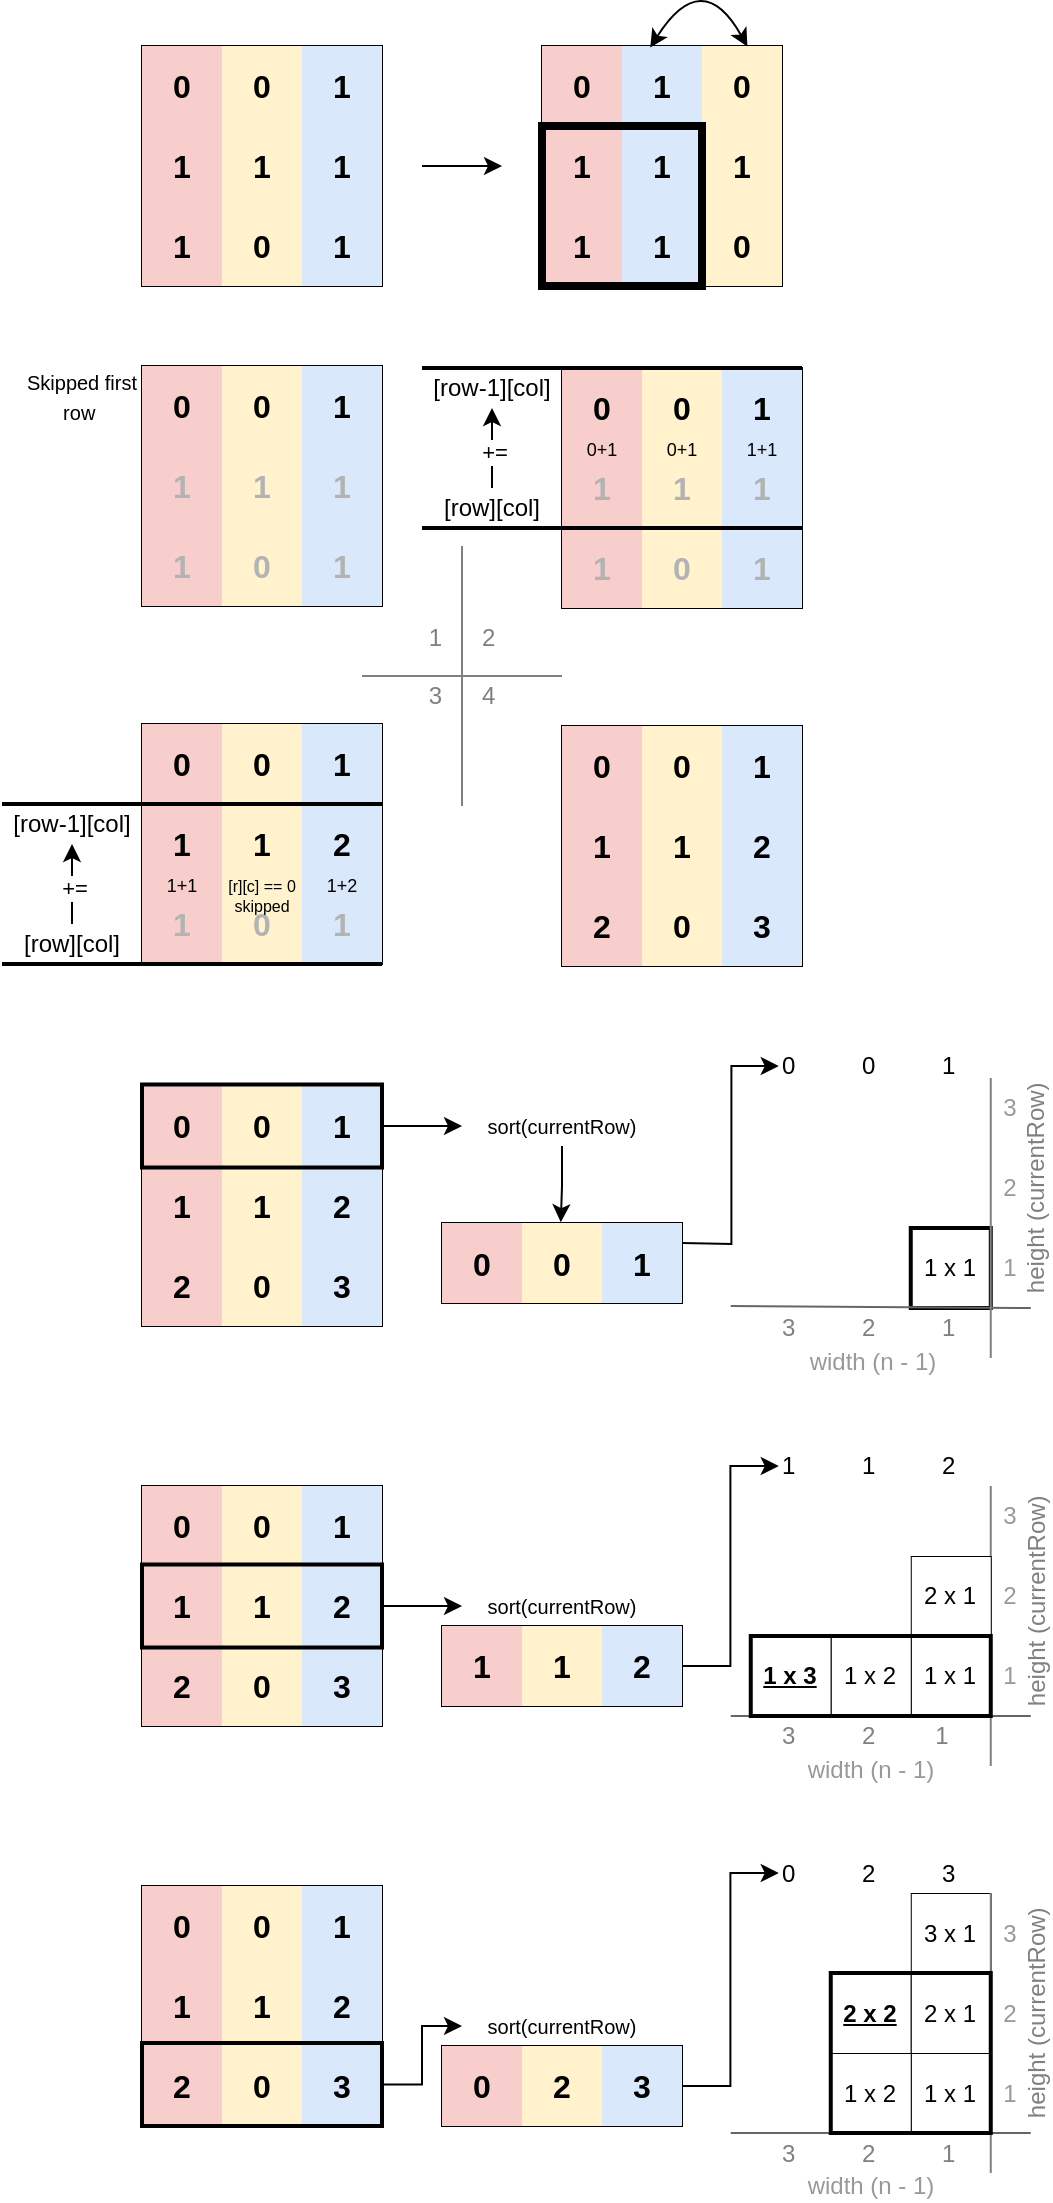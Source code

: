 <mxfile version="21.7.4" type="device">
  <diagram name="Page-1" id="jNoeGa5OOtChSbQGGYt3">
    <mxGraphModel dx="797" dy="1560" grid="1" gridSize="10" guides="1" tooltips="1" connect="1" arrows="1" fold="1" page="1" pageScale="1" pageWidth="850" pageHeight="1100" math="0" shadow="0">
      <root>
        <mxCell id="0" />
        <mxCell id="1" parent="0" />
        <mxCell id="p98krzfjCUCys1FJdHLv-277" value="" style="endArrow=none;html=1;rounded=0;fontColor=#999999;strokeColor=#808080;" edge="1" parent="1">
          <mxGeometry width="50" height="50" relative="1" as="geometry">
            <mxPoint x="504.38" y="380" as="sourcePoint" />
            <mxPoint x="504.38" y="240" as="targetPoint" />
          </mxGeometry>
        </mxCell>
        <mxCell id="p98krzfjCUCys1FJdHLv-1" value="" style="shape=table;startSize=0;container=1;collapsible=0;childLayout=tableLayout;fontSize=16;fontStyle=1" vertex="1" parent="1">
          <mxGeometry x="80" y="-480" width="120" height="120" as="geometry" />
        </mxCell>
        <mxCell id="p98krzfjCUCys1FJdHLv-2" value="" style="shape=tableRow;horizontal=0;startSize=0;swimlaneHead=0;swimlaneBody=0;strokeColor=inherit;top=0;left=0;bottom=0;right=0;collapsible=0;dropTarget=0;fillColor=none;points=[[0,0.5],[1,0.5]];portConstraint=eastwest;fontSize=16;fontStyle=1" vertex="1" parent="p98krzfjCUCys1FJdHLv-1">
          <mxGeometry width="120" height="40" as="geometry" />
        </mxCell>
        <mxCell id="p98krzfjCUCys1FJdHLv-3" value="0" style="shape=partialRectangle;html=1;whiteSpace=wrap;connectable=0;strokeColor=#b85450;overflow=hidden;fillColor=#f8cecc;top=0;left=0;bottom=0;right=0;pointerEvents=1;fontSize=16;fontStyle=1" vertex="1" parent="p98krzfjCUCys1FJdHLv-2">
          <mxGeometry width="40" height="40" as="geometry">
            <mxRectangle width="40" height="40" as="alternateBounds" />
          </mxGeometry>
        </mxCell>
        <mxCell id="p98krzfjCUCys1FJdHLv-4" value="0" style="shape=partialRectangle;html=1;whiteSpace=wrap;connectable=0;strokeColor=#d6b656;overflow=hidden;fillColor=#fff2cc;top=0;left=0;bottom=0;right=0;pointerEvents=1;fontSize=16;fontStyle=1" vertex="1" parent="p98krzfjCUCys1FJdHLv-2">
          <mxGeometry x="40" width="40" height="40" as="geometry">
            <mxRectangle width="40" height="40" as="alternateBounds" />
          </mxGeometry>
        </mxCell>
        <mxCell id="p98krzfjCUCys1FJdHLv-5" value="1" style="shape=partialRectangle;html=1;whiteSpace=wrap;connectable=0;strokeColor=#6c8ebf;overflow=hidden;fillColor=#dae8fc;top=0;left=0;bottom=0;right=0;pointerEvents=1;fontSize=16;fontStyle=1" vertex="1" parent="p98krzfjCUCys1FJdHLv-2">
          <mxGeometry x="80" width="40" height="40" as="geometry">
            <mxRectangle width="40" height="40" as="alternateBounds" />
          </mxGeometry>
        </mxCell>
        <mxCell id="p98krzfjCUCys1FJdHLv-6" value="" style="shape=tableRow;horizontal=0;startSize=0;swimlaneHead=0;swimlaneBody=0;strokeColor=inherit;top=0;left=0;bottom=0;right=0;collapsible=0;dropTarget=0;fillColor=none;points=[[0,0.5],[1,0.5]];portConstraint=eastwest;fontSize=16;fontStyle=1" vertex="1" parent="p98krzfjCUCys1FJdHLv-1">
          <mxGeometry y="40" width="120" height="40" as="geometry" />
        </mxCell>
        <mxCell id="p98krzfjCUCys1FJdHLv-7" value="1" style="shape=partialRectangle;html=1;whiteSpace=wrap;connectable=0;strokeColor=#b85450;overflow=hidden;fillColor=#f8cecc;top=0;left=0;bottom=0;right=0;pointerEvents=1;fontSize=16;fontStyle=1" vertex="1" parent="p98krzfjCUCys1FJdHLv-6">
          <mxGeometry width="40" height="40" as="geometry">
            <mxRectangle width="40" height="40" as="alternateBounds" />
          </mxGeometry>
        </mxCell>
        <mxCell id="p98krzfjCUCys1FJdHLv-8" value="1" style="shape=partialRectangle;html=1;whiteSpace=wrap;connectable=0;strokeColor=#d6b656;overflow=hidden;fillColor=#fff2cc;top=0;left=0;bottom=0;right=0;pointerEvents=1;fontSize=16;fontStyle=1" vertex="1" parent="p98krzfjCUCys1FJdHLv-6">
          <mxGeometry x="40" width="40" height="40" as="geometry">
            <mxRectangle width="40" height="40" as="alternateBounds" />
          </mxGeometry>
        </mxCell>
        <mxCell id="p98krzfjCUCys1FJdHLv-9" value="1" style="shape=partialRectangle;html=1;whiteSpace=wrap;connectable=0;strokeColor=#6c8ebf;overflow=hidden;fillColor=#dae8fc;top=0;left=0;bottom=0;right=0;pointerEvents=1;fontSize=16;fontStyle=1" vertex="1" parent="p98krzfjCUCys1FJdHLv-6">
          <mxGeometry x="80" width="40" height="40" as="geometry">
            <mxRectangle width="40" height="40" as="alternateBounds" />
          </mxGeometry>
        </mxCell>
        <mxCell id="p98krzfjCUCys1FJdHLv-10" value="" style="shape=tableRow;horizontal=0;startSize=0;swimlaneHead=0;swimlaneBody=0;strokeColor=inherit;top=0;left=0;bottom=0;right=0;collapsible=0;dropTarget=0;fillColor=none;points=[[0,0.5],[1,0.5]];portConstraint=eastwest;fontSize=16;fontStyle=1" vertex="1" parent="p98krzfjCUCys1FJdHLv-1">
          <mxGeometry y="80" width="120" height="40" as="geometry" />
        </mxCell>
        <mxCell id="p98krzfjCUCys1FJdHLv-11" value="1" style="shape=partialRectangle;html=1;whiteSpace=wrap;connectable=0;strokeColor=#b85450;overflow=hidden;fillColor=#f8cecc;top=0;left=0;bottom=0;right=0;pointerEvents=1;fontSize=16;fontStyle=1" vertex="1" parent="p98krzfjCUCys1FJdHLv-10">
          <mxGeometry width="40" height="40" as="geometry">
            <mxRectangle width="40" height="40" as="alternateBounds" />
          </mxGeometry>
        </mxCell>
        <mxCell id="p98krzfjCUCys1FJdHLv-12" value="0" style="shape=partialRectangle;html=1;whiteSpace=wrap;connectable=0;strokeColor=#d6b656;overflow=hidden;fillColor=#fff2cc;top=0;left=0;bottom=0;right=0;pointerEvents=1;fontSize=16;fontStyle=1" vertex="1" parent="p98krzfjCUCys1FJdHLv-10">
          <mxGeometry x="40" width="40" height="40" as="geometry">
            <mxRectangle width="40" height="40" as="alternateBounds" />
          </mxGeometry>
        </mxCell>
        <mxCell id="p98krzfjCUCys1FJdHLv-13" value="1" style="shape=partialRectangle;html=1;whiteSpace=wrap;connectable=0;strokeColor=#6c8ebf;overflow=hidden;fillColor=#dae8fc;top=0;left=0;bottom=0;right=0;pointerEvents=1;fontSize=16;fontStyle=1" vertex="1" parent="p98krzfjCUCys1FJdHLv-10">
          <mxGeometry x="80" width="40" height="40" as="geometry">
            <mxRectangle width="40" height="40" as="alternateBounds" />
          </mxGeometry>
        </mxCell>
        <mxCell id="p98krzfjCUCys1FJdHLv-14" value="" style="endArrow=classic;html=1;rounded=0;" edge="1" parent="1">
          <mxGeometry width="50" height="50" relative="1" as="geometry">
            <mxPoint x="220" y="-420" as="sourcePoint" />
            <mxPoint x="260" y="-420" as="targetPoint" />
          </mxGeometry>
        </mxCell>
        <mxCell id="p98krzfjCUCys1FJdHLv-15" value="" style="shape=table;startSize=0;container=1;collapsible=0;childLayout=tableLayout;fontSize=16;fontStyle=1" vertex="1" parent="1">
          <mxGeometry x="280" y="-480" width="120" height="120" as="geometry" />
        </mxCell>
        <mxCell id="p98krzfjCUCys1FJdHLv-16" value="" style="shape=tableRow;horizontal=0;startSize=0;swimlaneHead=0;swimlaneBody=0;strokeColor=inherit;top=0;left=0;bottom=0;right=0;collapsible=0;dropTarget=0;fillColor=none;points=[[0,0.5],[1,0.5]];portConstraint=eastwest;fontSize=16;fontStyle=1" vertex="1" parent="p98krzfjCUCys1FJdHLv-15">
          <mxGeometry width="120" height="40" as="geometry" />
        </mxCell>
        <mxCell id="p98krzfjCUCys1FJdHLv-17" value="0" style="shape=partialRectangle;html=1;whiteSpace=wrap;connectable=0;strokeColor=#b85450;overflow=hidden;fillColor=#f8cecc;top=0;left=0;bottom=0;right=0;pointerEvents=1;fontSize=16;fontStyle=1" vertex="1" parent="p98krzfjCUCys1FJdHLv-16">
          <mxGeometry width="40" height="40" as="geometry">
            <mxRectangle width="40" height="40" as="alternateBounds" />
          </mxGeometry>
        </mxCell>
        <mxCell id="p98krzfjCUCys1FJdHLv-18" value="1" style="shape=partialRectangle;html=1;whiteSpace=wrap;connectable=0;strokeColor=#6c8ebf;overflow=hidden;fillColor=#dae8fc;top=0;left=0;bottom=0;right=0;pointerEvents=1;fontSize=16;fontStyle=1" vertex="1" parent="p98krzfjCUCys1FJdHLv-16">
          <mxGeometry x="40" width="40" height="40" as="geometry">
            <mxRectangle width="40" height="40" as="alternateBounds" />
          </mxGeometry>
        </mxCell>
        <mxCell id="p98krzfjCUCys1FJdHLv-19" value="0" style="shape=partialRectangle;html=1;whiteSpace=wrap;connectable=0;strokeColor=#d6b656;overflow=hidden;fillColor=#fff2cc;top=0;left=0;bottom=0;right=0;pointerEvents=1;fontSize=16;fontStyle=1" vertex="1" parent="p98krzfjCUCys1FJdHLv-16">
          <mxGeometry x="80" width="40" height="40" as="geometry">
            <mxRectangle width="40" height="40" as="alternateBounds" />
          </mxGeometry>
        </mxCell>
        <mxCell id="p98krzfjCUCys1FJdHLv-20" value="" style="shape=tableRow;horizontal=0;startSize=0;swimlaneHead=0;swimlaneBody=0;strokeColor=inherit;top=0;left=0;bottom=0;right=0;collapsible=0;dropTarget=0;fillColor=none;points=[[0,0.5],[1,0.5]];portConstraint=eastwest;fontSize=16;fontStyle=1" vertex="1" parent="p98krzfjCUCys1FJdHLv-15">
          <mxGeometry y="40" width="120" height="40" as="geometry" />
        </mxCell>
        <mxCell id="p98krzfjCUCys1FJdHLv-21" value="1" style="shape=partialRectangle;html=1;whiteSpace=wrap;connectable=0;strokeColor=#000000;overflow=hidden;fillColor=#f8cecc;top=0;left=0;bottom=0;right=0;pointerEvents=1;fontSize=16;fontStyle=1;strokeWidth=11;perimeterSpacing=3;" vertex="1" parent="p98krzfjCUCys1FJdHLv-20">
          <mxGeometry width="40" height="40" as="geometry">
            <mxRectangle width="40" height="40" as="alternateBounds" />
          </mxGeometry>
        </mxCell>
        <mxCell id="p98krzfjCUCys1FJdHLv-22" value="1" style="shape=partialRectangle;html=1;whiteSpace=wrap;connectable=0;strokeColor=#6c8ebf;overflow=hidden;fillColor=#dae8fc;top=0;left=0;bottom=0;right=0;pointerEvents=1;fontSize=16;fontStyle=1;strokeWidth=3;" vertex="1" parent="p98krzfjCUCys1FJdHLv-20">
          <mxGeometry x="40" width="40" height="40" as="geometry">
            <mxRectangle width="40" height="40" as="alternateBounds" />
          </mxGeometry>
        </mxCell>
        <mxCell id="p98krzfjCUCys1FJdHLv-23" value="1" style="shape=partialRectangle;html=1;whiteSpace=wrap;connectable=0;strokeColor=#d6b656;overflow=hidden;fillColor=#fff2cc;top=0;left=0;bottom=0;right=0;pointerEvents=1;fontSize=16;fontStyle=1" vertex="1" parent="p98krzfjCUCys1FJdHLv-20">
          <mxGeometry x="80" width="40" height="40" as="geometry">
            <mxRectangle width="40" height="40" as="alternateBounds" />
          </mxGeometry>
        </mxCell>
        <mxCell id="p98krzfjCUCys1FJdHLv-24" value="" style="shape=tableRow;horizontal=0;startSize=0;swimlaneHead=0;swimlaneBody=0;strokeColor=inherit;top=0;left=0;bottom=0;right=0;collapsible=0;dropTarget=0;fillColor=none;points=[[0,0.5],[1,0.5]];portConstraint=eastwest;fontSize=16;fontStyle=1" vertex="1" parent="p98krzfjCUCys1FJdHLv-15">
          <mxGeometry y="80" width="120" height="40" as="geometry" />
        </mxCell>
        <mxCell id="p98krzfjCUCys1FJdHLv-25" value="1" style="shape=partialRectangle;html=1;whiteSpace=wrap;connectable=0;strokeColor=#b85450;overflow=hidden;fillColor=#f8cecc;top=0;left=0;bottom=0;right=0;pointerEvents=1;fontSize=16;fontStyle=1;strokeWidth=3;" vertex="1" parent="p98krzfjCUCys1FJdHLv-24">
          <mxGeometry width="40" height="40" as="geometry">
            <mxRectangle width="40" height="40" as="alternateBounds" />
          </mxGeometry>
        </mxCell>
        <mxCell id="p98krzfjCUCys1FJdHLv-26" value="1" style="shape=partialRectangle;html=1;whiteSpace=wrap;connectable=0;strokeColor=#6c8ebf;overflow=hidden;fillColor=#dae8fc;top=0;left=0;bottom=0;right=0;pointerEvents=1;fontSize=16;fontStyle=1;strokeWidth=3;" vertex="1" parent="p98krzfjCUCys1FJdHLv-24">
          <mxGeometry x="40" width="40" height="40" as="geometry">
            <mxRectangle width="40" height="40" as="alternateBounds" />
          </mxGeometry>
        </mxCell>
        <mxCell id="p98krzfjCUCys1FJdHLv-27" value="0" style="shape=partialRectangle;html=1;whiteSpace=wrap;connectable=0;strokeColor=#d6b656;overflow=hidden;fillColor=#fff2cc;top=0;left=0;bottom=0;right=0;pointerEvents=1;fontSize=16;fontStyle=1" vertex="1" parent="p98krzfjCUCys1FJdHLv-24">
          <mxGeometry x="80" width="40" height="40" as="geometry">
            <mxRectangle width="40" height="40" as="alternateBounds" />
          </mxGeometry>
        </mxCell>
        <mxCell id="p98krzfjCUCys1FJdHLv-104" value="" style="endArrow=classic;startArrow=classic;html=1;rounded=0;exitX=0.451;exitY=0.019;exitDx=0;exitDy=0;exitPerimeter=0;entryX=0.856;entryY=0.007;entryDx=0;entryDy=0;entryPerimeter=0;edgeStyle=orthogonalEdgeStyle;curved=1;" edge="1" parent="p98krzfjCUCys1FJdHLv-15" source="p98krzfjCUCys1FJdHLv-16" target="p98krzfjCUCys1FJdHLv-16">
          <mxGeometry width="50" height="50" relative="1" as="geometry">
            <mxPoint y="150" as="sourcePoint" />
            <mxPoint x="160" y="-20" as="targetPoint" />
            <Array as="points">
              <mxPoint x="80" y="-40" />
            </Array>
          </mxGeometry>
        </mxCell>
        <mxCell id="p98krzfjCUCys1FJdHLv-28" value="" style="rounded=0;whiteSpace=wrap;html=1;fillColor=none;strokeWidth=4;" vertex="1" parent="1">
          <mxGeometry x="280" y="-440" width="80" height="80" as="geometry" />
        </mxCell>
        <mxCell id="p98krzfjCUCys1FJdHLv-63" value="" style="shape=table;startSize=0;container=1;collapsible=0;childLayout=tableLayout;fontSize=16;fontStyle=1" vertex="1" parent="1">
          <mxGeometry x="290" y="-319" width="120" height="120" as="geometry" />
        </mxCell>
        <mxCell id="p98krzfjCUCys1FJdHLv-64" value="" style="shape=tableRow;horizontal=0;startSize=0;swimlaneHead=0;swimlaneBody=0;strokeColor=inherit;top=0;left=0;bottom=0;right=0;collapsible=0;dropTarget=0;fillColor=none;points=[[0,0.5],[1,0.5]];portConstraint=eastwest;fontSize=16;fontStyle=1" vertex="1" parent="p98krzfjCUCys1FJdHLv-63">
          <mxGeometry width="120" height="40" as="geometry" />
        </mxCell>
        <mxCell id="p98krzfjCUCys1FJdHLv-65" value="0" style="shape=partialRectangle;html=1;whiteSpace=wrap;connectable=0;strokeColor=#b85450;overflow=hidden;fillColor=#f8cecc;top=0;left=0;bottom=0;right=0;pointerEvents=1;fontSize=16;fontStyle=1" vertex="1" parent="p98krzfjCUCys1FJdHLv-64">
          <mxGeometry width="40" height="40" as="geometry">
            <mxRectangle width="40" height="40" as="alternateBounds" />
          </mxGeometry>
        </mxCell>
        <mxCell id="p98krzfjCUCys1FJdHLv-66" value="0" style="shape=partialRectangle;html=1;whiteSpace=wrap;connectable=0;strokeColor=#d6b656;overflow=hidden;fillColor=#fff2cc;top=0;left=0;bottom=0;right=0;pointerEvents=1;fontSize=16;fontStyle=1" vertex="1" parent="p98krzfjCUCys1FJdHLv-64">
          <mxGeometry x="40" width="40" height="40" as="geometry">
            <mxRectangle width="40" height="40" as="alternateBounds" />
          </mxGeometry>
        </mxCell>
        <mxCell id="p98krzfjCUCys1FJdHLv-67" value="1" style="shape=partialRectangle;html=1;whiteSpace=wrap;connectable=0;strokeColor=#6c8ebf;overflow=hidden;fillColor=#dae8fc;top=0;left=0;bottom=0;right=0;pointerEvents=1;fontSize=16;fontStyle=1" vertex="1" parent="p98krzfjCUCys1FJdHLv-64">
          <mxGeometry x="80" width="40" height="40" as="geometry">
            <mxRectangle width="40" height="40" as="alternateBounds" />
          </mxGeometry>
        </mxCell>
        <mxCell id="p98krzfjCUCys1FJdHLv-68" value="" style="shape=tableRow;horizontal=0;startSize=0;swimlaneHead=0;swimlaneBody=0;strokeColor=inherit;top=0;left=0;bottom=0;right=0;collapsible=0;dropTarget=0;fillColor=none;points=[[0,0.5],[1,0.5]];portConstraint=eastwest;fontSize=16;fontStyle=1" vertex="1" parent="p98krzfjCUCys1FJdHLv-63">
          <mxGeometry y="40" width="120" height="40" as="geometry" />
        </mxCell>
        <mxCell id="p98krzfjCUCys1FJdHLv-69" value="1" style="shape=partialRectangle;html=1;whiteSpace=wrap;connectable=0;strokeColor=#b85450;overflow=hidden;fillColor=#f8cecc;top=0;left=0;bottom=0;right=0;pointerEvents=1;fontSize=16;fontStyle=1;fontColor=#B3B3B3;" vertex="1" parent="p98krzfjCUCys1FJdHLv-68">
          <mxGeometry width="40" height="40" as="geometry">
            <mxRectangle width="40" height="40" as="alternateBounds" />
          </mxGeometry>
        </mxCell>
        <mxCell id="p98krzfjCUCys1FJdHLv-70" value="1" style="shape=partialRectangle;html=1;whiteSpace=wrap;connectable=0;strokeColor=#d6b656;overflow=hidden;fillColor=#fff2cc;top=0;left=0;bottom=0;right=0;pointerEvents=1;fontSize=16;fontStyle=1;fontColor=#B3B3B3;" vertex="1" parent="p98krzfjCUCys1FJdHLv-68">
          <mxGeometry x="40" width="40" height="40" as="geometry">
            <mxRectangle width="40" height="40" as="alternateBounds" />
          </mxGeometry>
        </mxCell>
        <mxCell id="p98krzfjCUCys1FJdHLv-71" value="1" style="shape=partialRectangle;html=1;whiteSpace=wrap;connectable=0;strokeColor=#6c8ebf;overflow=hidden;fillColor=#dae8fc;top=0;left=0;bottom=0;right=0;pointerEvents=1;fontSize=16;fontStyle=1;fontColor=#B3B3B3;" vertex="1" parent="p98krzfjCUCys1FJdHLv-68">
          <mxGeometry x="80" width="40" height="40" as="geometry">
            <mxRectangle width="40" height="40" as="alternateBounds" />
          </mxGeometry>
        </mxCell>
        <mxCell id="p98krzfjCUCys1FJdHLv-72" value="" style="shape=tableRow;horizontal=0;startSize=0;swimlaneHead=0;swimlaneBody=0;strokeColor=inherit;top=0;left=0;bottom=0;right=0;collapsible=0;dropTarget=0;fillColor=none;points=[[0,0.5],[1,0.5]];portConstraint=eastwest;fontSize=16;fontStyle=1" vertex="1" parent="p98krzfjCUCys1FJdHLv-63">
          <mxGeometry y="80" width="120" height="40" as="geometry" />
        </mxCell>
        <mxCell id="p98krzfjCUCys1FJdHLv-73" value="1" style="shape=partialRectangle;html=1;whiteSpace=wrap;connectable=0;strokeColor=#b85450;overflow=hidden;fillColor=#f8cecc;top=0;left=0;bottom=0;right=0;pointerEvents=1;fontSize=16;fontStyle=1;fontColor=#B3B3B3;" vertex="1" parent="p98krzfjCUCys1FJdHLv-72">
          <mxGeometry width="40" height="40" as="geometry">
            <mxRectangle width="40" height="40" as="alternateBounds" />
          </mxGeometry>
        </mxCell>
        <mxCell id="p98krzfjCUCys1FJdHLv-74" value="0" style="shape=partialRectangle;html=1;whiteSpace=wrap;connectable=0;strokeColor=#d6b656;overflow=hidden;fillColor=#fff2cc;top=0;left=0;bottom=0;right=0;pointerEvents=1;fontSize=16;fontStyle=1;fontColor=#B3B3B3;" vertex="1" parent="p98krzfjCUCys1FJdHLv-72">
          <mxGeometry x="40" width="40" height="40" as="geometry">
            <mxRectangle width="40" height="40" as="alternateBounds" />
          </mxGeometry>
        </mxCell>
        <mxCell id="p98krzfjCUCys1FJdHLv-75" value="1" style="shape=partialRectangle;html=1;whiteSpace=wrap;connectable=0;strokeColor=#6c8ebf;overflow=hidden;fillColor=#dae8fc;top=0;left=0;bottom=0;right=0;pointerEvents=1;fontSize=16;fontStyle=1;fontColor=#B3B3B3;" vertex="1" parent="p98krzfjCUCys1FJdHLv-72">
          <mxGeometry x="80" width="40" height="40" as="geometry">
            <mxRectangle width="40" height="40" as="alternateBounds" />
          </mxGeometry>
        </mxCell>
        <mxCell id="p98krzfjCUCys1FJdHLv-83" value="&lt;font style=&quot;font-size: 10px;&quot;&gt;Skipped first row&amp;nbsp;&lt;/font&gt;" style="text;html=1;strokeColor=none;fillColor=none;align=center;verticalAlign=middle;whiteSpace=wrap;rounded=0;" vertex="1" parent="1">
          <mxGeometry x="20" y="-320" width="60" height="30" as="geometry" />
        </mxCell>
        <mxCell id="p98krzfjCUCys1FJdHLv-90" value="" style="shape=table;startSize=0;container=1;collapsible=0;childLayout=tableLayout;fontSize=16;fontStyle=1;movable=1;resizable=1;rotatable=1;deletable=1;editable=1;locked=0;connectable=1;" vertex="1" parent="1">
          <mxGeometry x="80" y="-141" width="120" height="120" as="geometry" />
        </mxCell>
        <mxCell id="p98krzfjCUCys1FJdHLv-91" value="" style="shape=tableRow;horizontal=0;startSize=0;swimlaneHead=0;swimlaneBody=0;strokeColor=inherit;top=0;left=0;bottom=0;right=0;collapsible=0;dropTarget=0;fillColor=none;points=[[0,0.5],[1,0.5]];portConstraint=eastwest;fontSize=16;fontStyle=1" vertex="1" parent="p98krzfjCUCys1FJdHLv-90">
          <mxGeometry width="120" height="40" as="geometry" />
        </mxCell>
        <mxCell id="p98krzfjCUCys1FJdHLv-92" value="0" style="shape=partialRectangle;html=1;whiteSpace=wrap;connectable=1;strokeColor=#b85450;overflow=hidden;fillColor=#f8cecc;top=0;left=0;bottom=0;right=0;pointerEvents=1;fontSize=16;fontStyle=1;movable=1;resizable=1;rotatable=1;deletable=1;editable=1;locked=0;" vertex="1" parent="p98krzfjCUCys1FJdHLv-91">
          <mxGeometry width="40" height="40" as="geometry">
            <mxRectangle width="40" height="40" as="alternateBounds" />
          </mxGeometry>
        </mxCell>
        <mxCell id="p98krzfjCUCys1FJdHLv-93" value="0" style="shape=partialRectangle;html=1;whiteSpace=wrap;connectable=0;strokeColor=#d6b656;overflow=hidden;fillColor=#fff2cc;top=0;left=0;bottom=0;right=0;pointerEvents=1;fontSize=16;fontStyle=1" vertex="1" parent="p98krzfjCUCys1FJdHLv-91">
          <mxGeometry x="40" width="40" height="40" as="geometry">
            <mxRectangle width="40" height="40" as="alternateBounds" />
          </mxGeometry>
        </mxCell>
        <mxCell id="p98krzfjCUCys1FJdHLv-94" value="1" style="shape=partialRectangle;html=1;whiteSpace=wrap;connectable=0;strokeColor=#6c8ebf;overflow=hidden;fillColor=#dae8fc;top=0;left=0;bottom=0;right=0;pointerEvents=1;fontSize=16;fontStyle=1" vertex="1" parent="p98krzfjCUCys1FJdHLv-91">
          <mxGeometry x="80" width="40" height="40" as="geometry">
            <mxRectangle width="40" height="40" as="alternateBounds" />
          </mxGeometry>
        </mxCell>
        <mxCell id="p98krzfjCUCys1FJdHLv-95" value="" style="shape=tableRow;horizontal=0;startSize=0;swimlaneHead=0;swimlaneBody=0;strokeColor=inherit;top=0;left=0;bottom=0;right=0;collapsible=0;dropTarget=0;fillColor=none;points=[[0,0.5],[1,0.5]];portConstraint=eastwest;fontSize=16;fontStyle=1" vertex="1" parent="p98krzfjCUCys1FJdHLv-90">
          <mxGeometry y="40" width="120" height="40" as="geometry" />
        </mxCell>
        <mxCell id="p98krzfjCUCys1FJdHLv-96" value="1" style="shape=partialRectangle;html=1;whiteSpace=wrap;connectable=1;strokeColor=#b85450;overflow=hidden;fillColor=#f8cecc;top=0;left=0;bottom=0;right=0;pointerEvents=1;fontSize=16;fontStyle=1;movable=1;resizable=1;rotatable=1;deletable=1;editable=1;locked=0;" vertex="1" parent="p98krzfjCUCys1FJdHLv-95">
          <mxGeometry width="40" height="40" as="geometry">
            <mxRectangle width="40" height="40" as="alternateBounds" />
          </mxGeometry>
        </mxCell>
        <mxCell id="p98krzfjCUCys1FJdHLv-97" value="1" style="shape=partialRectangle;html=1;whiteSpace=wrap;connectable=0;strokeColor=#d6b656;overflow=hidden;fillColor=#fff2cc;top=0;left=0;bottom=0;right=0;pointerEvents=1;fontSize=16;fontStyle=1" vertex="1" parent="p98krzfjCUCys1FJdHLv-95">
          <mxGeometry x="40" width="40" height="40" as="geometry">
            <mxRectangle width="40" height="40" as="alternateBounds" />
          </mxGeometry>
        </mxCell>
        <mxCell id="p98krzfjCUCys1FJdHLv-98" value="2" style="shape=partialRectangle;html=1;whiteSpace=wrap;connectable=0;strokeColor=#6c8ebf;overflow=hidden;fillColor=#dae8fc;top=0;left=0;bottom=0;right=0;pointerEvents=1;fontSize=16;fontStyle=1" vertex="1" parent="p98krzfjCUCys1FJdHLv-95">
          <mxGeometry x="80" width="40" height="40" as="geometry">
            <mxRectangle width="40" height="40" as="alternateBounds" />
          </mxGeometry>
        </mxCell>
        <mxCell id="p98krzfjCUCys1FJdHLv-99" value="" style="shape=tableRow;horizontal=0;startSize=0;swimlaneHead=0;swimlaneBody=0;strokeColor=inherit;top=0;left=0;bottom=0;right=0;collapsible=0;dropTarget=0;fillColor=none;points=[[0,0.5],[1,0.5]];portConstraint=eastwest;fontSize=16;fontStyle=1" vertex="1" parent="p98krzfjCUCys1FJdHLv-90">
          <mxGeometry y="80" width="120" height="40" as="geometry" />
        </mxCell>
        <mxCell id="p98krzfjCUCys1FJdHLv-100" value="1" style="shape=partialRectangle;html=1;whiteSpace=wrap;connectable=0;strokeColor=#b85450;overflow=hidden;fillColor=#f8cecc;top=0;left=0;bottom=0;right=0;pointerEvents=1;fontSize=16;fontStyle=1;fontColor=#B3B3B3;" vertex="1" parent="p98krzfjCUCys1FJdHLv-99">
          <mxGeometry width="40" height="40" as="geometry">
            <mxRectangle width="40" height="40" as="alternateBounds" />
          </mxGeometry>
        </mxCell>
        <mxCell id="p98krzfjCUCys1FJdHLv-101" value="0" style="shape=partialRectangle;html=1;whiteSpace=wrap;connectable=0;strokeColor=#d6b656;overflow=hidden;fillColor=#fff2cc;top=0;left=0;bottom=0;right=0;pointerEvents=1;fontSize=16;fontStyle=1;fontColor=#B3B3B3;" vertex="1" parent="p98krzfjCUCys1FJdHLv-99">
          <mxGeometry x="40" width="40" height="40" as="geometry">
            <mxRectangle width="40" height="40" as="alternateBounds" />
          </mxGeometry>
        </mxCell>
        <mxCell id="p98krzfjCUCys1FJdHLv-102" value="1" style="shape=partialRectangle;html=1;whiteSpace=wrap;connectable=0;strokeColor=#6c8ebf;overflow=hidden;fillColor=#dae8fc;top=0;left=0;bottom=0;right=0;pointerEvents=1;fontSize=16;fontStyle=1;fontColor=#B3B3B3;" vertex="1" parent="p98krzfjCUCys1FJdHLv-99">
          <mxGeometry x="80" width="40" height="40" as="geometry">
            <mxRectangle width="40" height="40" as="alternateBounds" />
          </mxGeometry>
        </mxCell>
        <mxCell id="p98krzfjCUCys1FJdHLv-108" value="&lt;font style=&quot;font-size: 9px;&quot;&gt;0+1&lt;/font&gt;" style="text;html=1;strokeColor=none;fillColor=none;align=center;verticalAlign=middle;whiteSpace=wrap;rounded=0;" vertex="1" parent="1">
          <mxGeometry x="300" y="-284" width="20" height="10" as="geometry" />
        </mxCell>
        <mxCell id="p98krzfjCUCys1FJdHLv-109" value="&lt;font style=&quot;font-size: 9px;&quot;&gt;0+1&lt;/font&gt;" style="text;html=1;strokeColor=none;fillColor=none;align=center;verticalAlign=middle;whiteSpace=wrap;rounded=0;" vertex="1" parent="1">
          <mxGeometry x="340" y="-284" width="20" height="10" as="geometry" />
        </mxCell>
        <mxCell id="p98krzfjCUCys1FJdHLv-110" value="&lt;font style=&quot;font-size: 9px;&quot;&gt;1+1&lt;/font&gt;" style="text;html=1;strokeColor=none;fillColor=none;align=center;verticalAlign=middle;whiteSpace=wrap;rounded=0;" vertex="1" parent="1">
          <mxGeometry x="380" y="-284" width="20" height="10" as="geometry" />
        </mxCell>
        <mxCell id="p98krzfjCUCys1FJdHLv-127" value="" style="shape=table;startSize=0;container=1;collapsible=0;childLayout=tableLayout;fontSize=16;fontStyle=1" vertex="1" parent="1">
          <mxGeometry x="290" y="-140" width="120" height="120" as="geometry" />
        </mxCell>
        <mxCell id="p98krzfjCUCys1FJdHLv-128" value="" style="shape=tableRow;horizontal=0;startSize=0;swimlaneHead=0;swimlaneBody=0;strokeColor=inherit;top=0;left=0;bottom=0;right=0;collapsible=0;dropTarget=0;fillColor=none;points=[[0,0.5],[1,0.5]];portConstraint=eastwest;fontSize=16;fontStyle=1" vertex="1" parent="p98krzfjCUCys1FJdHLv-127">
          <mxGeometry width="120" height="40" as="geometry" />
        </mxCell>
        <mxCell id="p98krzfjCUCys1FJdHLv-129" value="0" style="shape=partialRectangle;html=1;whiteSpace=wrap;connectable=0;strokeColor=#b85450;overflow=hidden;fillColor=#f8cecc;top=0;left=0;bottom=0;right=0;pointerEvents=1;fontSize=16;fontStyle=1" vertex="1" parent="p98krzfjCUCys1FJdHLv-128">
          <mxGeometry width="40" height="40" as="geometry">
            <mxRectangle width="40" height="40" as="alternateBounds" />
          </mxGeometry>
        </mxCell>
        <mxCell id="p98krzfjCUCys1FJdHLv-130" value="0" style="shape=partialRectangle;html=1;whiteSpace=wrap;connectable=0;strokeColor=#d6b656;overflow=hidden;fillColor=#fff2cc;top=0;left=0;bottom=0;right=0;pointerEvents=1;fontSize=16;fontStyle=1" vertex="1" parent="p98krzfjCUCys1FJdHLv-128">
          <mxGeometry x="40" width="40" height="40" as="geometry">
            <mxRectangle width="40" height="40" as="alternateBounds" />
          </mxGeometry>
        </mxCell>
        <mxCell id="p98krzfjCUCys1FJdHLv-131" value="1" style="shape=partialRectangle;html=1;whiteSpace=wrap;connectable=0;strokeColor=#6c8ebf;overflow=hidden;fillColor=#dae8fc;top=0;left=0;bottom=0;right=0;pointerEvents=1;fontSize=16;fontStyle=1" vertex="1" parent="p98krzfjCUCys1FJdHLv-128">
          <mxGeometry x="80" width="40" height="40" as="geometry">
            <mxRectangle width="40" height="40" as="alternateBounds" />
          </mxGeometry>
        </mxCell>
        <mxCell id="p98krzfjCUCys1FJdHLv-132" value="" style="shape=tableRow;horizontal=0;startSize=0;swimlaneHead=0;swimlaneBody=0;strokeColor=inherit;top=0;left=0;bottom=0;right=0;collapsible=0;dropTarget=0;fillColor=none;points=[[0,0.5],[1,0.5]];portConstraint=eastwest;fontSize=16;fontStyle=1" vertex="1" parent="p98krzfjCUCys1FJdHLv-127">
          <mxGeometry y="40" width="120" height="40" as="geometry" />
        </mxCell>
        <mxCell id="p98krzfjCUCys1FJdHLv-133" value="1" style="shape=partialRectangle;html=1;whiteSpace=wrap;connectable=0;strokeColor=#b85450;overflow=hidden;fillColor=#f8cecc;top=0;left=0;bottom=0;right=0;pointerEvents=1;fontSize=16;fontStyle=1" vertex="1" parent="p98krzfjCUCys1FJdHLv-132">
          <mxGeometry width="40" height="40" as="geometry">
            <mxRectangle width="40" height="40" as="alternateBounds" />
          </mxGeometry>
        </mxCell>
        <mxCell id="p98krzfjCUCys1FJdHLv-134" value="1" style="shape=partialRectangle;html=1;whiteSpace=wrap;connectable=0;strokeColor=#d6b656;overflow=hidden;fillColor=#fff2cc;top=0;left=0;bottom=0;right=0;pointerEvents=1;fontSize=16;fontStyle=1" vertex="1" parent="p98krzfjCUCys1FJdHLv-132">
          <mxGeometry x="40" width="40" height="40" as="geometry">
            <mxRectangle width="40" height="40" as="alternateBounds" />
          </mxGeometry>
        </mxCell>
        <mxCell id="p98krzfjCUCys1FJdHLv-135" value="2" style="shape=partialRectangle;html=1;whiteSpace=wrap;connectable=0;strokeColor=#6c8ebf;overflow=hidden;fillColor=#dae8fc;top=0;left=0;bottom=0;right=0;pointerEvents=1;fontSize=16;fontStyle=1" vertex="1" parent="p98krzfjCUCys1FJdHLv-132">
          <mxGeometry x="80" width="40" height="40" as="geometry">
            <mxRectangle width="40" height="40" as="alternateBounds" />
          </mxGeometry>
        </mxCell>
        <mxCell id="p98krzfjCUCys1FJdHLv-136" value="" style="shape=tableRow;horizontal=0;startSize=0;swimlaneHead=0;swimlaneBody=0;strokeColor=inherit;top=0;left=0;bottom=0;right=0;collapsible=0;dropTarget=0;fillColor=none;points=[[0,0.5],[1,0.5]];portConstraint=eastwest;fontSize=16;fontStyle=1" vertex="1" parent="p98krzfjCUCys1FJdHLv-127">
          <mxGeometry y="80" width="120" height="40" as="geometry" />
        </mxCell>
        <mxCell id="p98krzfjCUCys1FJdHLv-137" value="2" style="shape=partialRectangle;html=1;whiteSpace=wrap;connectable=0;strokeColor=#b85450;overflow=hidden;fillColor=#f8cecc;top=0;left=0;bottom=0;right=0;pointerEvents=1;fontSize=16;fontStyle=1" vertex="1" parent="p98krzfjCUCys1FJdHLv-136">
          <mxGeometry width="40" height="40" as="geometry">
            <mxRectangle width="40" height="40" as="alternateBounds" />
          </mxGeometry>
        </mxCell>
        <mxCell id="p98krzfjCUCys1FJdHLv-138" value="0" style="shape=partialRectangle;html=1;whiteSpace=wrap;connectable=0;strokeColor=#d6b656;overflow=hidden;fillColor=#fff2cc;top=0;left=0;bottom=0;right=0;pointerEvents=1;fontSize=16;fontStyle=1" vertex="1" parent="p98krzfjCUCys1FJdHLv-136">
          <mxGeometry x="40" width="40" height="40" as="geometry">
            <mxRectangle width="40" height="40" as="alternateBounds" />
          </mxGeometry>
        </mxCell>
        <mxCell id="p98krzfjCUCys1FJdHLv-139" value="3" style="shape=partialRectangle;html=1;whiteSpace=wrap;connectable=0;strokeColor=#6c8ebf;overflow=hidden;fillColor=#dae8fc;top=0;left=0;bottom=0;right=0;pointerEvents=1;fontSize=16;fontStyle=1" vertex="1" parent="p98krzfjCUCys1FJdHLv-136">
          <mxGeometry x="80" width="40" height="40" as="geometry">
            <mxRectangle width="40" height="40" as="alternateBounds" />
          </mxGeometry>
        </mxCell>
        <mxCell id="p98krzfjCUCys1FJdHLv-140" value="&lt;font style=&quot;font-size: 9px;&quot;&gt;1+1&lt;/font&gt;" style="text;html=1;strokeColor=none;fillColor=none;align=center;verticalAlign=middle;whiteSpace=wrap;rounded=0;" vertex="1" parent="1">
          <mxGeometry x="90" y="-66" width="20" height="10" as="geometry" />
        </mxCell>
        <mxCell id="p98krzfjCUCys1FJdHLv-141" value="&lt;font style=&quot;font-size: 8px;&quot;&gt;[r][c] == 0&lt;/font&gt;" style="text;html=1;strokeColor=none;fillColor=none;align=center;verticalAlign=middle;whiteSpace=wrap;rounded=0;" vertex="1" parent="1">
          <mxGeometry x="120" y="-66" width="40" height="10" as="geometry" />
        </mxCell>
        <mxCell id="p98krzfjCUCys1FJdHLv-142" value="&lt;font style=&quot;font-size: 9px;&quot;&gt;1+2&lt;/font&gt;" style="text;html=1;strokeColor=none;fillColor=none;align=center;verticalAlign=middle;whiteSpace=wrap;rounded=0;" vertex="1" parent="1">
          <mxGeometry x="170" y="-66" width="20" height="10" as="geometry" />
        </mxCell>
        <mxCell id="p98krzfjCUCys1FJdHLv-163" style="rounded=0;orthogonalLoop=1;jettySize=auto;html=1;entryX=0.5;entryY=1;entryDx=0;entryDy=0;" edge="1" parent="1" source="p98krzfjCUCys1FJdHLv-161" target="p98krzfjCUCys1FJdHLv-162">
          <mxGeometry relative="1" as="geometry" />
        </mxCell>
        <mxCell id="p98krzfjCUCys1FJdHLv-164" value="+=" style="edgeLabel;html=1;align=center;verticalAlign=middle;resizable=0;points=[];" vertex="1" connectable="0" parent="p98krzfjCUCys1FJdHLv-163">
          <mxGeometry x="-0.075" y="-1" relative="1" as="geometry">
            <mxPoint as="offset" />
          </mxGeometry>
        </mxCell>
        <mxCell id="p98krzfjCUCys1FJdHLv-161" value="[row][col]" style="text;html=1;strokeColor=none;fillColor=none;align=center;verticalAlign=middle;whiteSpace=wrap;rounded=0;" vertex="1" parent="1">
          <mxGeometry x="229.88" y="-259" width="50.24" height="20" as="geometry" />
        </mxCell>
        <mxCell id="p98krzfjCUCys1FJdHLv-162" value="[row-1][col]" style="text;html=1;strokeColor=none;fillColor=none;align=center;verticalAlign=middle;whiteSpace=wrap;rounded=0;" vertex="1" parent="1">
          <mxGeometry x="220" y="-319" width="70" height="20" as="geometry" />
        </mxCell>
        <mxCell id="p98krzfjCUCys1FJdHLv-169" value="&lt;font style=&quot;font-size: 8px;&quot;&gt;skipped&lt;/font&gt;" style="text;html=1;strokeColor=none;fillColor=none;align=center;verticalAlign=middle;whiteSpace=wrap;rounded=0;" vertex="1" parent="1">
          <mxGeometry x="130" y="-56" width="20" height="10" as="geometry" />
        </mxCell>
        <mxCell id="p98krzfjCUCys1FJdHLv-170" value="" style="endArrow=none;html=1;rounded=0;strokeWidth=2;" edge="1" parent="1">
          <mxGeometry width="50" height="50" relative="1" as="geometry">
            <mxPoint x="220" y="-239" as="sourcePoint" />
            <mxPoint x="410" y="-239" as="targetPoint" />
          </mxGeometry>
        </mxCell>
        <mxCell id="p98krzfjCUCys1FJdHLv-171" value="" style="endArrow=none;html=1;rounded=0;spacing=2;fontSize=11;endSize=6;strokeWidth=2;" edge="1" parent="1">
          <mxGeometry width="50" height="50" relative="1" as="geometry">
            <mxPoint x="220" y="-319" as="sourcePoint" />
            <mxPoint x="410" y="-319" as="targetPoint" />
          </mxGeometry>
        </mxCell>
        <mxCell id="p98krzfjCUCys1FJdHLv-172" value="" style="endArrow=none;html=1;rounded=0;strokeWidth=2;" edge="1" parent="1">
          <mxGeometry width="50" height="50" relative="1" as="geometry">
            <mxPoint x="10" y="-101" as="sourcePoint" />
            <mxPoint x="200" y="-101" as="targetPoint" />
          </mxGeometry>
        </mxCell>
        <mxCell id="p98krzfjCUCys1FJdHLv-173" value="" style="endArrow=none;html=1;rounded=0;strokeWidth=2;" edge="1" parent="1">
          <mxGeometry width="50" height="50" relative="1" as="geometry">
            <mxPoint x="10" y="-21" as="sourcePoint" />
            <mxPoint x="200" y="-21" as="targetPoint" />
          </mxGeometry>
        </mxCell>
        <mxCell id="p98krzfjCUCys1FJdHLv-174" style="rounded=0;orthogonalLoop=1;jettySize=auto;html=1;entryX=0.5;entryY=1;entryDx=0;entryDy=0;" edge="1" parent="1" source="p98krzfjCUCys1FJdHLv-176" target="p98krzfjCUCys1FJdHLv-177">
          <mxGeometry relative="1" as="geometry" />
        </mxCell>
        <mxCell id="p98krzfjCUCys1FJdHLv-175" value="+=" style="edgeLabel;html=1;align=center;verticalAlign=middle;resizable=0;points=[];" vertex="1" connectable="0" parent="p98krzfjCUCys1FJdHLv-174">
          <mxGeometry x="-0.075" y="-1" relative="1" as="geometry">
            <mxPoint as="offset" />
          </mxGeometry>
        </mxCell>
        <mxCell id="p98krzfjCUCys1FJdHLv-176" value="[row][col]" style="text;html=1;strokeColor=none;fillColor=none;align=center;verticalAlign=middle;whiteSpace=wrap;rounded=0;" vertex="1" parent="1">
          <mxGeometry x="19.88" y="-41" width="50.24" height="20" as="geometry" />
        </mxCell>
        <mxCell id="p98krzfjCUCys1FJdHLv-177" value="[row-1][col]" style="text;html=1;strokeColor=none;fillColor=none;align=center;verticalAlign=middle;whiteSpace=wrap;rounded=0;" vertex="1" parent="1">
          <mxGeometry x="10" y="-101" width="70" height="20" as="geometry" />
        </mxCell>
        <mxCell id="p98krzfjCUCys1FJdHLv-373" style="edgeStyle=orthogonalEdgeStyle;rounded=0;orthogonalLoop=1;jettySize=auto;html=1;entryX=0;entryY=0.5;entryDx=0;entryDy=0;" edge="1" parent="1" target="p98krzfjCUCys1FJdHLv-351">
          <mxGeometry relative="1" as="geometry">
            <mxPoint x="350.0" y="118.5" as="sourcePoint" />
          </mxGeometry>
        </mxCell>
        <mxCell id="p98krzfjCUCys1FJdHLv-182" value="" style="shape=table;startSize=0;container=1;collapsible=0;childLayout=tableLayout;fontSize=16;fontStyle=1" vertex="1" parent="1">
          <mxGeometry x="230" y="108.5" width="120" height="40" as="geometry" />
        </mxCell>
        <mxCell id="p98krzfjCUCys1FJdHLv-183" value="" style="shape=tableRow;horizontal=0;startSize=0;swimlaneHead=0;swimlaneBody=0;strokeColor=inherit;top=0;left=0;bottom=0;right=0;collapsible=0;dropTarget=0;fillColor=none;points=[[0,0.5],[1,0.5]];portConstraint=eastwest;fontSize=16;fontStyle=1" vertex="1" parent="p98krzfjCUCys1FJdHLv-182">
          <mxGeometry width="120" height="40" as="geometry" />
        </mxCell>
        <mxCell id="p98krzfjCUCys1FJdHLv-184" value="0" style="shape=partialRectangle;html=1;whiteSpace=wrap;connectable=0;strokeColor=#b85450;overflow=hidden;fillColor=#f8cecc;top=0;left=0;bottom=0;right=0;pointerEvents=1;fontSize=16;fontStyle=1" vertex="1" parent="p98krzfjCUCys1FJdHLv-183">
          <mxGeometry width="40" height="40" as="geometry">
            <mxRectangle width="40" height="40" as="alternateBounds" />
          </mxGeometry>
        </mxCell>
        <mxCell id="p98krzfjCUCys1FJdHLv-185" value="0" style="shape=partialRectangle;html=1;whiteSpace=wrap;connectable=0;strokeColor=#d6b656;overflow=hidden;fillColor=#fff2cc;top=0;left=0;bottom=0;right=0;pointerEvents=1;fontSize=16;fontStyle=1" vertex="1" parent="p98krzfjCUCys1FJdHLv-183">
          <mxGeometry x="40" width="40" height="40" as="geometry">
            <mxRectangle width="40" height="40" as="alternateBounds" />
          </mxGeometry>
        </mxCell>
        <mxCell id="p98krzfjCUCys1FJdHLv-186" value="1" style="shape=partialRectangle;html=1;whiteSpace=wrap;connectable=0;strokeColor=#6c8ebf;overflow=hidden;fillColor=#dae8fc;top=0;left=0;bottom=0;right=0;pointerEvents=1;fontSize=16;fontStyle=1" vertex="1" parent="p98krzfjCUCys1FJdHLv-183">
          <mxGeometry x="80" width="40" height="40" as="geometry">
            <mxRectangle width="40" height="40" as="alternateBounds" />
          </mxGeometry>
        </mxCell>
        <mxCell id="p98krzfjCUCys1FJdHLv-372" style="edgeStyle=orthogonalEdgeStyle;rounded=0;orthogonalLoop=1;jettySize=auto;html=1;entryX=0.495;entryY=-0.01;entryDx=0;entryDy=0;entryPerimeter=0;" edge="1" parent="1" source="p98krzfjCUCys1FJdHLv-187" target="p98krzfjCUCys1FJdHLv-183">
          <mxGeometry relative="1" as="geometry" />
        </mxCell>
        <mxCell id="p98krzfjCUCys1FJdHLv-187" value="&lt;font style=&quot;font-size: 10px;&quot;&gt;sort(currentRow)&lt;/font&gt;" style="text;html=1;strokeColor=none;fillColor=none;align=center;verticalAlign=middle;whiteSpace=wrap;rounded=0;" vertex="1" parent="1">
          <mxGeometry x="240" y="50" width="100" height="20" as="geometry" />
        </mxCell>
        <mxCell id="p98krzfjCUCys1FJdHLv-217" value="1 x 1" style="rounded=0;whiteSpace=wrap;html=1;strokeWidth=2;" vertex="1" parent="1">
          <mxGeometry x="464.38" y="111" width="40" height="40" as="geometry" />
        </mxCell>
        <mxCell id="p98krzfjCUCys1FJdHLv-219" value="" style="shape=table;startSize=0;container=1;collapsible=0;childLayout=tableLayout;fontSize=16;fontStyle=1" vertex="1" parent="1">
          <mxGeometry x="80" y="-320" width="120" height="120" as="geometry" />
        </mxCell>
        <mxCell id="p98krzfjCUCys1FJdHLv-220" value="" style="shape=tableRow;horizontal=0;startSize=0;swimlaneHead=0;swimlaneBody=0;strokeColor=inherit;top=0;left=0;bottom=0;right=0;collapsible=0;dropTarget=0;fillColor=none;points=[[0,0.5],[1,0.5]];portConstraint=eastwest;fontSize=16;fontStyle=1" vertex="1" parent="p98krzfjCUCys1FJdHLv-219">
          <mxGeometry width="120" height="40" as="geometry" />
        </mxCell>
        <mxCell id="p98krzfjCUCys1FJdHLv-221" value="0" style="shape=partialRectangle;html=1;whiteSpace=wrap;connectable=0;strokeColor=#b85450;overflow=hidden;fillColor=#f8cecc;top=0;left=0;bottom=0;right=0;pointerEvents=1;fontSize=16;fontStyle=1" vertex="1" parent="p98krzfjCUCys1FJdHLv-220">
          <mxGeometry width="40" height="40" as="geometry">
            <mxRectangle width="40" height="40" as="alternateBounds" />
          </mxGeometry>
        </mxCell>
        <mxCell id="p98krzfjCUCys1FJdHLv-222" value="0" style="shape=partialRectangle;html=1;whiteSpace=wrap;connectable=0;strokeColor=#d6b656;overflow=hidden;fillColor=#fff2cc;top=0;left=0;bottom=0;right=0;pointerEvents=1;fontSize=16;fontStyle=1" vertex="1" parent="p98krzfjCUCys1FJdHLv-220">
          <mxGeometry x="40" width="40" height="40" as="geometry">
            <mxRectangle width="40" height="40" as="alternateBounds" />
          </mxGeometry>
        </mxCell>
        <mxCell id="p98krzfjCUCys1FJdHLv-223" value="1" style="shape=partialRectangle;html=1;whiteSpace=wrap;connectable=0;strokeColor=#6c8ebf;overflow=hidden;fillColor=#dae8fc;top=0;left=0;bottom=0;right=0;pointerEvents=1;fontSize=16;fontStyle=1" vertex="1" parent="p98krzfjCUCys1FJdHLv-220">
          <mxGeometry x="80" width="40" height="40" as="geometry">
            <mxRectangle width="40" height="40" as="alternateBounds" />
          </mxGeometry>
        </mxCell>
        <mxCell id="p98krzfjCUCys1FJdHLv-224" value="" style="shape=tableRow;horizontal=0;startSize=0;swimlaneHead=0;swimlaneBody=0;strokeColor=inherit;top=0;left=0;bottom=0;right=0;collapsible=0;dropTarget=0;fillColor=none;points=[[0,0.5],[1,0.5]];portConstraint=eastwest;fontSize=16;fontStyle=1" vertex="1" parent="p98krzfjCUCys1FJdHLv-219">
          <mxGeometry y="40" width="120" height="40" as="geometry" />
        </mxCell>
        <mxCell id="p98krzfjCUCys1FJdHLv-225" value="1" style="shape=partialRectangle;html=1;whiteSpace=wrap;connectable=0;strokeColor=#b85450;overflow=hidden;fillColor=#f8cecc;top=0;left=0;bottom=0;right=0;pointerEvents=1;fontSize=16;fontStyle=1;fontColor=#B3B3B3;" vertex="1" parent="p98krzfjCUCys1FJdHLv-224">
          <mxGeometry width="40" height="40" as="geometry">
            <mxRectangle width="40" height="40" as="alternateBounds" />
          </mxGeometry>
        </mxCell>
        <mxCell id="p98krzfjCUCys1FJdHLv-226" value="1" style="shape=partialRectangle;html=1;whiteSpace=wrap;connectable=0;strokeColor=#d6b656;overflow=hidden;fillColor=#fff2cc;top=0;left=0;bottom=0;right=0;pointerEvents=1;fontSize=16;fontStyle=1;fontColor=#B3B3B3;" vertex="1" parent="p98krzfjCUCys1FJdHLv-224">
          <mxGeometry x="40" width="40" height="40" as="geometry">
            <mxRectangle width="40" height="40" as="alternateBounds" />
          </mxGeometry>
        </mxCell>
        <mxCell id="p98krzfjCUCys1FJdHLv-227" value="1" style="shape=partialRectangle;html=1;whiteSpace=wrap;connectable=0;strokeColor=#6c8ebf;overflow=hidden;fillColor=#dae8fc;top=0;left=0;bottom=0;right=0;pointerEvents=1;fontSize=16;fontStyle=1;fontColor=#B3B3B3;" vertex="1" parent="p98krzfjCUCys1FJdHLv-224">
          <mxGeometry x="80" width="40" height="40" as="geometry">
            <mxRectangle width="40" height="40" as="alternateBounds" />
          </mxGeometry>
        </mxCell>
        <mxCell id="p98krzfjCUCys1FJdHLv-228" value="" style="shape=tableRow;horizontal=0;startSize=0;swimlaneHead=0;swimlaneBody=0;strokeColor=inherit;top=0;left=0;bottom=0;right=0;collapsible=0;dropTarget=0;fillColor=none;points=[[0,0.5],[1,0.5]];portConstraint=eastwest;fontSize=16;fontStyle=1" vertex="1" parent="p98krzfjCUCys1FJdHLv-219">
          <mxGeometry y="80" width="120" height="40" as="geometry" />
        </mxCell>
        <mxCell id="p98krzfjCUCys1FJdHLv-229" value="1" style="shape=partialRectangle;html=1;whiteSpace=wrap;connectable=0;strokeColor=#b85450;overflow=hidden;fillColor=#f8cecc;top=0;left=0;bottom=0;right=0;pointerEvents=1;fontSize=16;fontStyle=1;fontColor=#B3B3B3;" vertex="1" parent="p98krzfjCUCys1FJdHLv-228">
          <mxGeometry width="40" height="40" as="geometry">
            <mxRectangle width="40" height="40" as="alternateBounds" />
          </mxGeometry>
        </mxCell>
        <mxCell id="p98krzfjCUCys1FJdHLv-230" value="0" style="shape=partialRectangle;html=1;whiteSpace=wrap;connectable=0;strokeColor=#d6b656;overflow=hidden;fillColor=#fff2cc;top=0;left=0;bottom=0;right=0;pointerEvents=1;fontSize=16;fontStyle=1;fontColor=#B3B3B3;" vertex="1" parent="p98krzfjCUCys1FJdHLv-228">
          <mxGeometry x="40" width="40" height="40" as="geometry">
            <mxRectangle width="40" height="40" as="alternateBounds" />
          </mxGeometry>
        </mxCell>
        <mxCell id="p98krzfjCUCys1FJdHLv-231" value="1" style="shape=partialRectangle;html=1;whiteSpace=wrap;connectable=0;strokeColor=#6c8ebf;overflow=hidden;fillColor=#dae8fc;top=0;left=0;bottom=0;right=0;pointerEvents=1;fontSize=16;fontStyle=1;fontColor=#B3B3B3;" vertex="1" parent="p98krzfjCUCys1FJdHLv-228">
          <mxGeometry x="80" width="40" height="40" as="geometry">
            <mxRectangle width="40" height="40" as="alternateBounds" />
          </mxGeometry>
        </mxCell>
        <mxCell id="p98krzfjCUCys1FJdHLv-241" value="&lt;div style=&quot;&quot;&gt;&lt;span style=&quot;background-color: initial;&quot;&gt;3&lt;span style=&quot;white-space: pre;&quot;&gt;&#x9;&lt;/span&gt;&amp;nbsp; &amp;nbsp; 2&lt;/span&gt;&lt;span style=&quot;background-color: initial;&quot;&gt;&lt;span style=&quot;white-space: pre;&quot;&gt;&#x9;&lt;/span&gt;&amp;nbsp; &amp;nbsp; &amp;nbsp; &amp;nbsp; 1&lt;/span&gt;&lt;/div&gt;" style="text;html=1;strokeColor=none;fillColor=none;align=left;verticalAlign=middle;whiteSpace=wrap;rounded=0;fontColor=#808080;" vertex="1" parent="1">
          <mxGeometry x="398.38" y="151" width="106" height="20" as="geometry" />
        </mxCell>
        <mxCell id="p98krzfjCUCys1FJdHLv-256" value="" style="endArrow=none;html=1;rounded=0;fontColor=#808080;strokeColor=#666666;" edge="1" parent="1">
          <mxGeometry width="50" height="50" relative="1" as="geometry">
            <mxPoint x="374.38" y="150" as="sourcePoint" />
            <mxPoint x="524.38" y="151" as="targetPoint" />
          </mxGeometry>
        </mxCell>
        <mxCell id="p98krzfjCUCys1FJdHLv-266" value="1 x 1" style="rounded=0;whiteSpace=wrap;html=1;strokeWidth=0.5;" vertex="1" parent="1">
          <mxGeometry x="464.38" y="315" width="40" height="40" as="geometry" />
        </mxCell>
        <mxCell id="p98krzfjCUCys1FJdHLv-267" value="&lt;div style=&quot;&quot;&gt;&lt;span style=&quot;background-color: initial;&quot;&gt;3&lt;span style=&quot;white-space: pre;&quot;&gt;&#x9;&lt;/span&gt;&amp;nbsp; &amp;nbsp; 2&lt;/span&gt;&lt;span style=&quot;background-color: initial;&quot;&gt;&lt;span style=&quot;white-space: pre;&quot;&gt;&#x9;&lt;/span&gt;&amp;nbsp; &amp;nbsp; &amp;nbsp; &amp;nbsp;1&lt;/span&gt;&lt;/div&gt;" style="text;html=1;strokeColor=none;fillColor=none;align=left;verticalAlign=middle;whiteSpace=wrap;rounded=0;fontColor=#808080;" vertex="1" parent="1">
          <mxGeometry x="398.38" y="355" width="106" height="20" as="geometry" />
        </mxCell>
        <mxCell id="p98krzfjCUCys1FJdHLv-268" value="1" style="text;html=1;strokeColor=none;fillColor=none;align=center;verticalAlign=middle;whiteSpace=wrap;rounded=0;fontColor=#999999;" vertex="1" parent="1">
          <mxGeometry x="504.38" y="320" width="20" height="30" as="geometry" />
        </mxCell>
        <mxCell id="p98krzfjCUCys1FJdHLv-269" value="2" style="text;html=1;strokeColor=none;fillColor=none;align=center;verticalAlign=middle;whiteSpace=wrap;rounded=0;fontColor=#999999;" vertex="1" parent="1">
          <mxGeometry x="504.38" y="280" width="20" height="30" as="geometry" />
        </mxCell>
        <mxCell id="p98krzfjCUCys1FJdHLv-270" value="3" style="text;html=1;strokeColor=none;fillColor=none;align=center;verticalAlign=middle;whiteSpace=wrap;rounded=0;fontColor=#999999;" vertex="1" parent="1">
          <mxGeometry x="504.38" y="240" width="20" height="30" as="geometry" />
        </mxCell>
        <mxCell id="p98krzfjCUCys1FJdHLv-276" value="" style="endArrow=none;html=1;rounded=0;fontColor=#808080;strokeColor=#666666;" edge="1" parent="1">
          <mxGeometry width="50" height="50" relative="1" as="geometry">
            <mxPoint x="374.38" y="355" as="sourcePoint" />
            <mxPoint x="524.38" y="355" as="targetPoint" />
          </mxGeometry>
        </mxCell>
        <mxCell id="p98krzfjCUCys1FJdHLv-392" style="edgeStyle=orthogonalEdgeStyle;rounded=0;orthogonalLoop=1;jettySize=auto;html=1;exitX=1;exitY=0.5;exitDx=0;exitDy=0;entryX=0;entryY=0.5;entryDx=0;entryDy=0;" edge="1" parent="1" source="p98krzfjCUCys1FJdHLv-281" target="p98krzfjCUCys1FJdHLv-350">
          <mxGeometry relative="1" as="geometry" />
        </mxCell>
        <mxCell id="p98krzfjCUCys1FJdHLv-281" value="" style="shape=table;startSize=0;container=1;collapsible=0;childLayout=tableLayout;fontSize=16;fontStyle=1" vertex="1" parent="1">
          <mxGeometry x="230" y="310" width="120" height="40" as="geometry" />
        </mxCell>
        <mxCell id="p98krzfjCUCys1FJdHLv-282" value="" style="shape=tableRow;horizontal=0;startSize=0;swimlaneHead=0;swimlaneBody=0;strokeColor=inherit;top=0;left=0;bottom=0;right=0;collapsible=0;dropTarget=0;fillColor=none;points=[[0,0.5],[1,0.5]];portConstraint=eastwest;fontSize=16;fontStyle=1" vertex="1" parent="p98krzfjCUCys1FJdHLv-281">
          <mxGeometry width="120" height="40" as="geometry" />
        </mxCell>
        <mxCell id="p98krzfjCUCys1FJdHLv-283" value="1" style="shape=partialRectangle;html=1;whiteSpace=wrap;connectable=0;strokeColor=#b85450;overflow=hidden;fillColor=#f8cecc;top=0;left=0;bottom=0;right=0;pointerEvents=1;fontSize=16;fontStyle=1" vertex="1" parent="p98krzfjCUCys1FJdHLv-282">
          <mxGeometry width="40" height="40" as="geometry">
            <mxRectangle width="40" height="40" as="alternateBounds" />
          </mxGeometry>
        </mxCell>
        <mxCell id="p98krzfjCUCys1FJdHLv-284" value="1" style="shape=partialRectangle;html=1;whiteSpace=wrap;connectable=0;strokeColor=#d6b656;overflow=hidden;fillColor=#fff2cc;top=0;left=0;bottom=0;right=0;pointerEvents=1;fontSize=16;fontStyle=1" vertex="1" parent="p98krzfjCUCys1FJdHLv-282">
          <mxGeometry x="40" width="40" height="40" as="geometry">
            <mxRectangle width="40" height="40" as="alternateBounds" />
          </mxGeometry>
        </mxCell>
        <mxCell id="p98krzfjCUCys1FJdHLv-285" value="2" style="shape=partialRectangle;html=1;whiteSpace=wrap;connectable=0;strokeColor=#6c8ebf;overflow=hidden;fillColor=#dae8fc;top=0;left=0;bottom=0;right=0;pointerEvents=1;fontSize=16;fontStyle=1" vertex="1" parent="p98krzfjCUCys1FJdHLv-282">
          <mxGeometry x="80" width="40" height="40" as="geometry">
            <mxRectangle width="40" height="40" as="alternateBounds" />
          </mxGeometry>
        </mxCell>
        <mxCell id="p98krzfjCUCys1FJdHLv-291" value="&lt;font style=&quot;font-size: 10px;&quot;&gt;sort(currentRow)&lt;/font&gt;" style="text;html=1;strokeColor=none;fillColor=none;align=center;verticalAlign=middle;whiteSpace=wrap;rounded=0;" vertex="1" parent="1">
          <mxGeometry x="240" y="290" width="100" height="20" as="geometry" />
        </mxCell>
        <mxCell id="p98krzfjCUCys1FJdHLv-294" value="&lt;b&gt;&lt;u&gt;1 x 3&lt;/u&gt;&lt;/b&gt;" style="rounded=0;whiteSpace=wrap;html=1;strokeWidth=0.5;" vertex="1" parent="1">
          <mxGeometry x="384.38" y="315" width="40" height="40" as="geometry" />
        </mxCell>
        <mxCell id="p98krzfjCUCys1FJdHLv-295" value="1 x 2" style="rounded=0;whiteSpace=wrap;html=1;strokeWidth=0.5;" vertex="1" parent="1">
          <mxGeometry x="424.38" y="315" width="40" height="40" as="geometry" />
        </mxCell>
        <mxCell id="p98krzfjCUCys1FJdHLv-296" value="2 x 1" style="rounded=0;whiteSpace=wrap;html=1;strokeWidth=0.5;" vertex="1" parent="1">
          <mxGeometry x="464.38" y="275" width="40" height="40" as="geometry" />
        </mxCell>
        <mxCell id="p98krzfjCUCys1FJdHLv-297" value="" style="rounded=0;whiteSpace=wrap;html=1;fillColor=none;strokeWidth=2;" vertex="1" parent="1">
          <mxGeometry x="384.38" y="315" width="120" height="40" as="geometry" />
        </mxCell>
        <mxCell id="p98krzfjCUCys1FJdHLv-306" value="1 x 1" style="rounded=0;whiteSpace=wrap;html=1;strokeWidth=0.5;" vertex="1" parent="1">
          <mxGeometry x="464.38" y="523.5" width="40" height="40" as="geometry" />
        </mxCell>
        <mxCell id="p98krzfjCUCys1FJdHLv-307" value="&lt;div style=&quot;&quot;&gt;&lt;span style=&quot;background-color: initial;&quot;&gt;3&lt;span style=&quot;white-space: pre;&quot;&gt;&#x9;&lt;/span&gt;&amp;nbsp; &amp;nbsp; 2&lt;/span&gt;&lt;span style=&quot;background-color: initial;&quot;&gt;&lt;span style=&quot;white-space: pre;&quot;&gt;&#x9;&lt;/span&gt;&amp;nbsp; &amp;nbsp; &amp;nbsp; &amp;nbsp; 1&lt;/span&gt;&lt;/div&gt;" style="text;html=1;strokeColor=none;fillColor=none;align=left;verticalAlign=middle;whiteSpace=wrap;rounded=0;fontColor=#808080;" vertex="1" parent="1">
          <mxGeometry x="398.38" y="563.5" width="106" height="20" as="geometry" />
        </mxCell>
        <mxCell id="p98krzfjCUCys1FJdHLv-312" value="" style="endArrow=none;html=1;rounded=0;fontColor=#808080;strokeColor=#666666;" edge="1" parent="1">
          <mxGeometry width="50" height="50" relative="1" as="geometry">
            <mxPoint x="374.38" y="563.5" as="sourcePoint" />
            <mxPoint x="524.38" y="563.5" as="targetPoint" />
          </mxGeometry>
        </mxCell>
        <mxCell id="p98krzfjCUCys1FJdHLv-314" value="height (currentRow)" style="text;html=1;strokeColor=none;fillColor=none;align=center;verticalAlign=middle;whiteSpace=wrap;rounded=0;fontColor=#808080;rotation=-90;" vertex="1" parent="1">
          <mxGeometry x="468.13" y="496" width="117.5" height="15" as="geometry" />
        </mxCell>
        <mxCell id="p98krzfjCUCys1FJdHLv-408" style="edgeStyle=orthogonalEdgeStyle;rounded=0;orthogonalLoop=1;jettySize=auto;html=1;exitX=1;exitY=0.5;exitDx=0;exitDy=0;entryX=0;entryY=0.5;entryDx=0;entryDy=0;" edge="1" parent="1" source="p98krzfjCUCys1FJdHLv-316" target="p98krzfjCUCys1FJdHLv-349">
          <mxGeometry relative="1" as="geometry" />
        </mxCell>
        <mxCell id="p98krzfjCUCys1FJdHLv-316" value="" style="shape=table;startSize=0;container=1;collapsible=0;childLayout=tableLayout;fontSize=16;fontStyle=1" vertex="1" parent="1">
          <mxGeometry x="230" y="520" width="120" height="40" as="geometry" />
        </mxCell>
        <mxCell id="p98krzfjCUCys1FJdHLv-317" value="" style="shape=tableRow;horizontal=0;startSize=0;swimlaneHead=0;swimlaneBody=0;strokeColor=inherit;top=0;left=0;bottom=0;right=0;collapsible=0;dropTarget=0;fillColor=none;points=[[0,0.5],[1,0.5]];portConstraint=eastwest;fontSize=16;fontStyle=1" vertex="1" parent="p98krzfjCUCys1FJdHLv-316">
          <mxGeometry width="120" height="40" as="geometry" />
        </mxCell>
        <mxCell id="p98krzfjCUCys1FJdHLv-318" value="0" style="shape=partialRectangle;html=1;whiteSpace=wrap;connectable=0;strokeColor=#b85450;overflow=hidden;fillColor=#f8cecc;top=0;left=0;bottom=0;right=0;pointerEvents=1;fontSize=16;fontStyle=1" vertex="1" parent="p98krzfjCUCys1FJdHLv-317">
          <mxGeometry width="40" height="40" as="geometry">
            <mxRectangle width="40" height="40" as="alternateBounds" />
          </mxGeometry>
        </mxCell>
        <mxCell id="p98krzfjCUCys1FJdHLv-319" value="2" style="shape=partialRectangle;html=1;whiteSpace=wrap;connectable=0;strokeColor=#d6b656;overflow=hidden;fillColor=#fff2cc;top=0;left=0;bottom=0;right=0;pointerEvents=1;fontSize=16;fontStyle=1" vertex="1" parent="p98krzfjCUCys1FJdHLv-317">
          <mxGeometry x="40" width="40" height="40" as="geometry">
            <mxRectangle width="40" height="40" as="alternateBounds" />
          </mxGeometry>
        </mxCell>
        <mxCell id="p98krzfjCUCys1FJdHLv-320" value="3" style="shape=partialRectangle;html=1;whiteSpace=wrap;connectable=0;strokeColor=#6c8ebf;overflow=hidden;fillColor=#dae8fc;top=0;left=0;bottom=0;right=0;pointerEvents=1;fontSize=16;fontStyle=1" vertex="1" parent="p98krzfjCUCys1FJdHLv-317">
          <mxGeometry x="80" width="40" height="40" as="geometry">
            <mxRectangle width="40" height="40" as="alternateBounds" />
          </mxGeometry>
        </mxCell>
        <mxCell id="p98krzfjCUCys1FJdHLv-321" value="&lt;font style=&quot;font-size: 10px;&quot;&gt;sort(currentRow)&lt;/font&gt;" style="text;html=1;strokeColor=none;fillColor=none;align=center;verticalAlign=middle;whiteSpace=wrap;rounded=0;" vertex="1" parent="1">
          <mxGeometry x="240" y="500" width="100" height="20" as="geometry" />
        </mxCell>
        <mxCell id="p98krzfjCUCys1FJdHLv-322" value="&lt;b&gt;&lt;u&gt;2 x 2&lt;/u&gt;&lt;/b&gt;" style="rounded=0;whiteSpace=wrap;html=1;strokeWidth=0.5;" vertex="1" parent="1">
          <mxGeometry x="424.38" y="483.5" width="40" height="40" as="geometry" />
        </mxCell>
        <mxCell id="p98krzfjCUCys1FJdHLv-323" value="1 x 2" style="rounded=0;whiteSpace=wrap;html=1;strokeWidth=0.5;" vertex="1" parent="1">
          <mxGeometry x="424.38" y="523.5" width="40" height="40" as="geometry" />
        </mxCell>
        <mxCell id="p98krzfjCUCys1FJdHLv-324" value="2 x 1" style="rounded=0;whiteSpace=wrap;html=1;strokeWidth=0.5;" vertex="1" parent="1">
          <mxGeometry x="464.38" y="483.5" width="40" height="40" as="geometry" />
        </mxCell>
        <mxCell id="p98krzfjCUCys1FJdHLv-330" value="3 x 1" style="rounded=0;whiteSpace=wrap;html=1;strokeWidth=0.5;" vertex="1" parent="1">
          <mxGeometry x="464.38" y="443.5" width="40" height="40" as="geometry" />
        </mxCell>
        <mxCell id="p98krzfjCUCys1FJdHLv-333" value="1" style="text;html=1;strokeColor=none;fillColor=none;align=center;verticalAlign=middle;whiteSpace=wrap;rounded=0;fontColor=#999999;" vertex="1" parent="1">
          <mxGeometry x="504.38" y="528.5" width="20" height="30" as="geometry" />
        </mxCell>
        <mxCell id="p98krzfjCUCys1FJdHLv-334" value="2" style="text;html=1;strokeColor=none;fillColor=none;align=center;verticalAlign=middle;whiteSpace=wrap;rounded=0;fontColor=#999999;" vertex="1" parent="1">
          <mxGeometry x="504.38" y="488.5" width="20" height="30" as="geometry" />
        </mxCell>
        <mxCell id="p98krzfjCUCys1FJdHLv-335" value="3" style="text;html=1;strokeColor=none;fillColor=none;align=center;verticalAlign=middle;whiteSpace=wrap;rounded=0;fontColor=#999999;" vertex="1" parent="1">
          <mxGeometry x="504.38" y="448.5" width="20" height="30" as="geometry" />
        </mxCell>
        <mxCell id="p98krzfjCUCys1FJdHLv-336" value="&lt;font color=&quot;#999999&quot;&gt;width (n - 1)&lt;/font&gt;" style="text;html=1;strokeColor=none;fillColor=none;align=center;verticalAlign=middle;whiteSpace=wrap;rounded=0;rotation=0;" vertex="1" parent="1">
          <mxGeometry x="396.88" y="583.5" width="95" height="13" as="geometry" />
        </mxCell>
        <mxCell id="p98krzfjCUCys1FJdHLv-337" value="" style="endArrow=none;html=1;rounded=0;fontColor=#999999;strokeColor=#808080;" edge="1" parent="1">
          <mxGeometry width="50" height="50" relative="1" as="geometry">
            <mxPoint x="504.38" y="583.5" as="sourcePoint" />
            <mxPoint x="504.38" y="443.5" as="targetPoint" />
          </mxGeometry>
        </mxCell>
        <mxCell id="p98krzfjCUCys1FJdHLv-338" value="" style="rounded=0;whiteSpace=wrap;html=1;fillColor=none;strokeWidth=2;" vertex="1" parent="1">
          <mxGeometry x="424.38" y="483.5" width="80" height="80" as="geometry" />
        </mxCell>
        <mxCell id="p98krzfjCUCys1FJdHLv-340" value="" style="endArrow=none;html=1;rounded=0;fontColor=#999999;strokeColor=#808080;" edge="1" parent="1">
          <mxGeometry width="50" height="50" relative="1" as="geometry">
            <mxPoint x="504.38" y="176" as="sourcePoint" />
            <mxPoint x="504.38" y="36" as="targetPoint" />
          </mxGeometry>
        </mxCell>
        <mxCell id="p98krzfjCUCys1FJdHLv-341" value="1" style="text;html=1;strokeColor=none;fillColor=none;align=center;verticalAlign=middle;whiteSpace=wrap;rounded=0;fontColor=#999999;" vertex="1" parent="1">
          <mxGeometry x="504.38" y="116" width="20" height="30" as="geometry" />
        </mxCell>
        <mxCell id="p98krzfjCUCys1FJdHLv-342" value="2" style="text;html=1;strokeColor=none;fillColor=none;align=center;verticalAlign=middle;whiteSpace=wrap;rounded=0;fontColor=#999999;" vertex="1" parent="1">
          <mxGeometry x="504.38" y="76" width="20" height="30" as="geometry" />
        </mxCell>
        <mxCell id="p98krzfjCUCys1FJdHLv-343" value="3" style="text;html=1;strokeColor=none;fillColor=none;align=center;verticalAlign=middle;whiteSpace=wrap;rounded=0;fontColor=#999999;" vertex="1" parent="1">
          <mxGeometry x="504.38" y="36" width="20" height="30" as="geometry" />
        </mxCell>
        <mxCell id="p98krzfjCUCys1FJdHLv-347" value="&lt;font color=&quot;#999999&quot;&gt;width (n - 1)&lt;/font&gt;" style="text;html=1;strokeColor=none;fillColor=none;align=center;verticalAlign=middle;whiteSpace=wrap;rounded=0;rotation=0;" vertex="1" parent="1">
          <mxGeometry x="396.88" y="375" width="95" height="13" as="geometry" />
        </mxCell>
        <mxCell id="p98krzfjCUCys1FJdHLv-348" value="&lt;font color=&quot;#999999&quot;&gt;width (n - 1)&lt;/font&gt;" style="text;html=1;strokeColor=none;fillColor=none;align=center;verticalAlign=middle;whiteSpace=wrap;rounded=0;rotation=0;" vertex="1" parent="1">
          <mxGeometry x="398.38" y="171" width="95" height="13" as="geometry" />
        </mxCell>
        <mxCell id="p98krzfjCUCys1FJdHLv-349" value="&lt;div style=&quot;&quot;&gt;&lt;font color=&quot;#000000&quot;&gt;&lt;span style=&quot;background-color: initial;&quot;&gt;0&lt;span style=&quot;white-space: pre;&quot;&gt;&#x9;&lt;/span&gt;&amp;nbsp; &amp;nbsp; 2&lt;/span&gt;&lt;span style=&quot;background-color: initial;&quot;&gt;&lt;span style=&quot;white-space: pre;&quot;&gt;&#x9;&lt;/span&gt;&amp;nbsp; &amp;nbsp; &amp;nbsp; &amp;nbsp; 3&lt;/span&gt;&lt;/font&gt;&lt;/div&gt;" style="text;html=1;strokeColor=none;fillColor=none;align=left;verticalAlign=middle;whiteSpace=wrap;rounded=0;fontColor=#808080;" vertex="1" parent="1">
          <mxGeometry x="398.38" y="423.5" width="106" height="20" as="geometry" />
        </mxCell>
        <mxCell id="p98krzfjCUCys1FJdHLv-350" value="&lt;div style=&quot;&quot;&gt;&lt;font color=&quot;#000000&quot;&gt;&lt;span style=&quot;background-color: initial;&quot;&gt;1&lt;span style=&quot;white-space: pre;&quot;&gt;&#x9;&lt;/span&gt;&amp;nbsp; &amp;nbsp; 1&lt;/span&gt;&lt;span style=&quot;background-color: initial;&quot;&gt;&lt;span style=&quot;white-space: pre;&quot;&gt;&#x9;&lt;/span&gt;&amp;nbsp; &amp;nbsp; &amp;nbsp; &amp;nbsp; 2&lt;/span&gt;&lt;/font&gt;&lt;/div&gt;" style="text;html=1;strokeColor=none;fillColor=none;align=left;verticalAlign=middle;whiteSpace=wrap;rounded=0;fontColor=#808080;" vertex="1" parent="1">
          <mxGeometry x="398.38" y="220" width="106" height="20" as="geometry" />
        </mxCell>
        <mxCell id="p98krzfjCUCys1FJdHLv-351" value="&lt;div style=&quot;&quot;&gt;&lt;font color=&quot;#000000&quot;&gt;&lt;span style=&quot;background-color: initial;&quot;&gt;0&lt;span style=&quot;white-space: pre;&quot;&gt;&#x9;&lt;/span&gt;&amp;nbsp; &amp;nbsp; 0&lt;/span&gt;&lt;span style=&quot;background-color: initial;&quot;&gt;&lt;span style=&quot;white-space: pre;&quot;&gt;&#x9;&lt;/span&gt;&amp;nbsp; &amp;nbsp; &amp;nbsp; &amp;nbsp; 1&lt;/span&gt;&lt;/font&gt;&lt;/div&gt;" style="text;html=1;strokeColor=none;fillColor=none;align=left;verticalAlign=middle;whiteSpace=wrap;rounded=0;fontColor=#808080;" vertex="1" parent="1">
          <mxGeometry x="398.38" y="20" width="106" height="20" as="geometry" />
        </mxCell>
        <mxCell id="p98krzfjCUCys1FJdHLv-352" value="height (currentRow)" style="text;html=1;strokeColor=none;fillColor=none;align=center;verticalAlign=middle;whiteSpace=wrap;rounded=0;fontColor=#808080;rotation=-90;" vertex="1" parent="1">
          <mxGeometry x="468.13" y="290" width="117.5" height="15" as="geometry" />
        </mxCell>
        <mxCell id="p98krzfjCUCys1FJdHLv-353" value="height (currentRow)" style="text;html=1;strokeColor=none;fillColor=none;align=center;verticalAlign=middle;whiteSpace=wrap;rounded=0;fontColor=#808080;rotation=-90;" vertex="1" parent="1">
          <mxGeometry x="468.13" y="83.5" width="117.5" height="15" as="geometry" />
        </mxCell>
        <mxCell id="p98krzfjCUCys1FJdHLv-354" value="" style="shape=table;startSize=0;container=1;collapsible=0;childLayout=tableLayout;fontSize=16;fontStyle=1" vertex="1" parent="1">
          <mxGeometry x="80" y="40" width="120" height="120" as="geometry" />
        </mxCell>
        <mxCell id="p98krzfjCUCys1FJdHLv-355" value="" style="shape=tableRow;horizontal=0;startSize=0;swimlaneHead=0;swimlaneBody=0;strokeColor=inherit;top=0;left=0;bottom=0;right=0;collapsible=0;dropTarget=0;fillColor=none;points=[[0,0.5],[1,0.5]];portConstraint=eastwest;fontSize=16;fontStyle=1" vertex="1" parent="p98krzfjCUCys1FJdHLv-354">
          <mxGeometry width="120" height="40" as="geometry" />
        </mxCell>
        <mxCell id="p98krzfjCUCys1FJdHLv-356" value="0" style="shape=partialRectangle;html=1;whiteSpace=wrap;connectable=0;strokeColor=#b85450;overflow=hidden;fillColor=#f8cecc;top=0;left=0;bottom=0;right=0;pointerEvents=1;fontSize=16;fontStyle=1" vertex="1" parent="p98krzfjCUCys1FJdHLv-355">
          <mxGeometry width="40" height="40" as="geometry">
            <mxRectangle width="40" height="40" as="alternateBounds" />
          </mxGeometry>
        </mxCell>
        <mxCell id="p98krzfjCUCys1FJdHLv-357" value="0" style="shape=partialRectangle;html=1;whiteSpace=wrap;connectable=0;strokeColor=#d6b656;overflow=hidden;fillColor=#fff2cc;top=0;left=0;bottom=0;right=0;pointerEvents=1;fontSize=16;fontStyle=1" vertex="1" parent="p98krzfjCUCys1FJdHLv-355">
          <mxGeometry x="40" width="40" height="40" as="geometry">
            <mxRectangle width="40" height="40" as="alternateBounds" />
          </mxGeometry>
        </mxCell>
        <mxCell id="p98krzfjCUCys1FJdHLv-358" value="1" style="shape=partialRectangle;html=1;whiteSpace=wrap;connectable=0;strokeColor=#6c8ebf;overflow=hidden;fillColor=#dae8fc;top=0;left=0;bottom=0;right=0;pointerEvents=1;fontSize=16;fontStyle=1" vertex="1" parent="p98krzfjCUCys1FJdHLv-355">
          <mxGeometry x="80" width="40" height="40" as="geometry">
            <mxRectangle width="40" height="40" as="alternateBounds" />
          </mxGeometry>
        </mxCell>
        <mxCell id="p98krzfjCUCys1FJdHLv-359" value="" style="shape=tableRow;horizontal=0;startSize=0;swimlaneHead=0;swimlaneBody=0;strokeColor=inherit;top=0;left=0;bottom=0;right=0;collapsible=0;dropTarget=0;fillColor=none;points=[[0,0.5],[1,0.5]];portConstraint=eastwest;fontSize=16;fontStyle=1" vertex="1" parent="p98krzfjCUCys1FJdHLv-354">
          <mxGeometry y="40" width="120" height="40" as="geometry" />
        </mxCell>
        <mxCell id="p98krzfjCUCys1FJdHLv-360" value="1" style="shape=partialRectangle;html=1;whiteSpace=wrap;connectable=0;strokeColor=#b85450;overflow=hidden;fillColor=#f8cecc;top=0;left=0;bottom=0;right=0;pointerEvents=1;fontSize=16;fontStyle=1" vertex="1" parent="p98krzfjCUCys1FJdHLv-359">
          <mxGeometry width="40" height="40" as="geometry">
            <mxRectangle width="40" height="40" as="alternateBounds" />
          </mxGeometry>
        </mxCell>
        <mxCell id="p98krzfjCUCys1FJdHLv-361" value="1" style="shape=partialRectangle;html=1;whiteSpace=wrap;connectable=0;strokeColor=#d6b656;overflow=hidden;fillColor=#fff2cc;top=0;left=0;bottom=0;right=0;pointerEvents=1;fontSize=16;fontStyle=1" vertex="1" parent="p98krzfjCUCys1FJdHLv-359">
          <mxGeometry x="40" width="40" height="40" as="geometry">
            <mxRectangle width="40" height="40" as="alternateBounds" />
          </mxGeometry>
        </mxCell>
        <mxCell id="p98krzfjCUCys1FJdHLv-362" value="2" style="shape=partialRectangle;html=1;whiteSpace=wrap;connectable=0;strokeColor=#6c8ebf;overflow=hidden;fillColor=#dae8fc;top=0;left=0;bottom=0;right=0;pointerEvents=1;fontSize=16;fontStyle=1" vertex="1" parent="p98krzfjCUCys1FJdHLv-359">
          <mxGeometry x="80" width="40" height="40" as="geometry">
            <mxRectangle width="40" height="40" as="alternateBounds" />
          </mxGeometry>
        </mxCell>
        <mxCell id="p98krzfjCUCys1FJdHLv-363" value="" style="shape=tableRow;horizontal=0;startSize=0;swimlaneHead=0;swimlaneBody=0;strokeColor=inherit;top=0;left=0;bottom=0;right=0;collapsible=0;dropTarget=0;fillColor=none;points=[[0,0.5],[1,0.5]];portConstraint=eastwest;fontSize=16;fontStyle=1" vertex="1" parent="p98krzfjCUCys1FJdHLv-354">
          <mxGeometry y="80" width="120" height="40" as="geometry" />
        </mxCell>
        <mxCell id="p98krzfjCUCys1FJdHLv-364" value="2" style="shape=partialRectangle;html=1;whiteSpace=wrap;connectable=0;strokeColor=#b85450;overflow=hidden;fillColor=#f8cecc;top=0;left=0;bottom=0;right=0;pointerEvents=1;fontSize=16;fontStyle=1" vertex="1" parent="p98krzfjCUCys1FJdHLv-363">
          <mxGeometry width="40" height="40" as="geometry">
            <mxRectangle width="40" height="40" as="alternateBounds" />
          </mxGeometry>
        </mxCell>
        <mxCell id="p98krzfjCUCys1FJdHLv-365" value="0" style="shape=partialRectangle;html=1;whiteSpace=wrap;connectable=0;strokeColor=#d6b656;overflow=hidden;fillColor=#fff2cc;top=0;left=0;bottom=0;right=0;pointerEvents=1;fontSize=16;fontStyle=1" vertex="1" parent="p98krzfjCUCys1FJdHLv-363">
          <mxGeometry x="40" width="40" height="40" as="geometry">
            <mxRectangle width="40" height="40" as="alternateBounds" />
          </mxGeometry>
        </mxCell>
        <mxCell id="p98krzfjCUCys1FJdHLv-366" value="3" style="shape=partialRectangle;html=1;whiteSpace=wrap;connectable=0;strokeColor=#6c8ebf;overflow=hidden;fillColor=#dae8fc;top=0;left=0;bottom=0;right=0;pointerEvents=1;fontSize=16;fontStyle=1" vertex="1" parent="p98krzfjCUCys1FJdHLv-363">
          <mxGeometry x="80" width="40" height="40" as="geometry">
            <mxRectangle width="40" height="40" as="alternateBounds" />
          </mxGeometry>
        </mxCell>
        <mxCell id="p98krzfjCUCys1FJdHLv-367" style="edgeStyle=orthogonalEdgeStyle;rounded=0;orthogonalLoop=1;jettySize=auto;html=1;exitX=1;exitY=0.5;exitDx=0;exitDy=0;entryX=0;entryY=0.5;entryDx=0;entryDy=0;" edge="1" parent="1" source="p98krzfjCUCys1FJdHLv-355" target="p98krzfjCUCys1FJdHLv-187">
          <mxGeometry relative="1" as="geometry" />
        </mxCell>
        <mxCell id="p98krzfjCUCys1FJdHLv-375" value="" style="rounded=0;whiteSpace=wrap;html=1;fillColor=none;strokeWidth=2;" vertex="1" parent="1">
          <mxGeometry x="80" y="39.25" width="120" height="41.5" as="geometry" />
        </mxCell>
        <mxCell id="p98krzfjCUCys1FJdHLv-377" value="" style="shape=table;startSize=0;container=1;collapsible=0;childLayout=tableLayout;fontSize=16;fontStyle=1" vertex="1" parent="1">
          <mxGeometry x="80" y="240" width="120" height="120" as="geometry" />
        </mxCell>
        <mxCell id="p98krzfjCUCys1FJdHLv-378" value="" style="shape=tableRow;horizontal=0;startSize=0;swimlaneHead=0;swimlaneBody=0;strokeColor=inherit;top=0;left=0;bottom=0;right=0;collapsible=0;dropTarget=0;fillColor=none;points=[[0,0.5],[1,0.5]];portConstraint=eastwest;fontSize=16;fontStyle=1" vertex="1" parent="p98krzfjCUCys1FJdHLv-377">
          <mxGeometry width="120" height="40" as="geometry" />
        </mxCell>
        <mxCell id="p98krzfjCUCys1FJdHLv-379" value="0" style="shape=partialRectangle;html=1;whiteSpace=wrap;connectable=0;strokeColor=#b85450;overflow=hidden;fillColor=#f8cecc;top=0;left=0;bottom=0;right=0;pointerEvents=1;fontSize=16;fontStyle=1" vertex="1" parent="p98krzfjCUCys1FJdHLv-378">
          <mxGeometry width="40" height="40" as="geometry">
            <mxRectangle width="40" height="40" as="alternateBounds" />
          </mxGeometry>
        </mxCell>
        <mxCell id="p98krzfjCUCys1FJdHLv-380" value="0" style="shape=partialRectangle;html=1;whiteSpace=wrap;connectable=0;strokeColor=#d6b656;overflow=hidden;fillColor=#fff2cc;top=0;left=0;bottom=0;right=0;pointerEvents=1;fontSize=16;fontStyle=1" vertex="1" parent="p98krzfjCUCys1FJdHLv-378">
          <mxGeometry x="40" width="40" height="40" as="geometry">
            <mxRectangle width="40" height="40" as="alternateBounds" />
          </mxGeometry>
        </mxCell>
        <mxCell id="p98krzfjCUCys1FJdHLv-381" value="1" style="shape=partialRectangle;html=1;whiteSpace=wrap;connectable=0;strokeColor=#6c8ebf;overflow=hidden;fillColor=#dae8fc;top=0;left=0;bottom=0;right=0;pointerEvents=1;fontSize=16;fontStyle=1" vertex="1" parent="p98krzfjCUCys1FJdHLv-378">
          <mxGeometry x="80" width="40" height="40" as="geometry">
            <mxRectangle width="40" height="40" as="alternateBounds" />
          </mxGeometry>
        </mxCell>
        <mxCell id="p98krzfjCUCys1FJdHLv-382" value="" style="shape=tableRow;horizontal=0;startSize=0;swimlaneHead=0;swimlaneBody=0;strokeColor=inherit;top=0;left=0;bottom=0;right=0;collapsible=0;dropTarget=0;fillColor=none;points=[[0,0.5],[1,0.5]];portConstraint=eastwest;fontSize=16;fontStyle=1" vertex="1" parent="p98krzfjCUCys1FJdHLv-377">
          <mxGeometry y="40" width="120" height="40" as="geometry" />
        </mxCell>
        <mxCell id="p98krzfjCUCys1FJdHLv-383" value="1" style="shape=partialRectangle;html=1;whiteSpace=wrap;connectable=0;strokeColor=#b85450;overflow=hidden;fillColor=#f8cecc;top=0;left=0;bottom=0;right=0;pointerEvents=1;fontSize=16;fontStyle=1" vertex="1" parent="p98krzfjCUCys1FJdHLv-382">
          <mxGeometry width="40" height="40" as="geometry">
            <mxRectangle width="40" height="40" as="alternateBounds" />
          </mxGeometry>
        </mxCell>
        <mxCell id="p98krzfjCUCys1FJdHLv-384" value="1" style="shape=partialRectangle;html=1;whiteSpace=wrap;connectable=0;strokeColor=#d6b656;overflow=hidden;fillColor=#fff2cc;top=0;left=0;bottom=0;right=0;pointerEvents=1;fontSize=16;fontStyle=1" vertex="1" parent="p98krzfjCUCys1FJdHLv-382">
          <mxGeometry x="40" width="40" height="40" as="geometry">
            <mxRectangle width="40" height="40" as="alternateBounds" />
          </mxGeometry>
        </mxCell>
        <mxCell id="p98krzfjCUCys1FJdHLv-385" value="2" style="shape=partialRectangle;html=1;whiteSpace=wrap;connectable=0;strokeColor=#6c8ebf;overflow=hidden;fillColor=#dae8fc;top=0;left=0;bottom=0;right=0;pointerEvents=1;fontSize=16;fontStyle=1" vertex="1" parent="p98krzfjCUCys1FJdHLv-382">
          <mxGeometry x="80" width="40" height="40" as="geometry">
            <mxRectangle width="40" height="40" as="alternateBounds" />
          </mxGeometry>
        </mxCell>
        <mxCell id="p98krzfjCUCys1FJdHLv-386" value="" style="shape=tableRow;horizontal=0;startSize=0;swimlaneHead=0;swimlaneBody=0;strokeColor=inherit;top=0;left=0;bottom=0;right=0;collapsible=0;dropTarget=0;fillColor=none;points=[[0,0.5],[1,0.5]];portConstraint=eastwest;fontSize=16;fontStyle=1" vertex="1" parent="p98krzfjCUCys1FJdHLv-377">
          <mxGeometry y="80" width="120" height="40" as="geometry" />
        </mxCell>
        <mxCell id="p98krzfjCUCys1FJdHLv-387" value="2" style="shape=partialRectangle;html=1;whiteSpace=wrap;connectable=0;strokeColor=#b85450;overflow=hidden;fillColor=#f8cecc;top=0;left=0;bottom=0;right=0;pointerEvents=1;fontSize=16;fontStyle=1" vertex="1" parent="p98krzfjCUCys1FJdHLv-386">
          <mxGeometry width="40" height="40" as="geometry">
            <mxRectangle width="40" height="40" as="alternateBounds" />
          </mxGeometry>
        </mxCell>
        <mxCell id="p98krzfjCUCys1FJdHLv-388" value="0" style="shape=partialRectangle;html=1;whiteSpace=wrap;connectable=0;strokeColor=#d6b656;overflow=hidden;fillColor=#fff2cc;top=0;left=0;bottom=0;right=0;pointerEvents=1;fontSize=16;fontStyle=1" vertex="1" parent="p98krzfjCUCys1FJdHLv-386">
          <mxGeometry x="40" width="40" height="40" as="geometry">
            <mxRectangle width="40" height="40" as="alternateBounds" />
          </mxGeometry>
        </mxCell>
        <mxCell id="p98krzfjCUCys1FJdHLv-389" value="3" style="shape=partialRectangle;html=1;whiteSpace=wrap;connectable=0;strokeColor=#6c8ebf;overflow=hidden;fillColor=#dae8fc;top=0;left=0;bottom=0;right=0;pointerEvents=1;fontSize=16;fontStyle=1" vertex="1" parent="p98krzfjCUCys1FJdHLv-386">
          <mxGeometry x="80" width="40" height="40" as="geometry">
            <mxRectangle width="40" height="40" as="alternateBounds" />
          </mxGeometry>
        </mxCell>
        <mxCell id="p98krzfjCUCys1FJdHLv-391" style="edgeStyle=orthogonalEdgeStyle;rounded=0;orthogonalLoop=1;jettySize=auto;html=1;exitX=1;exitY=0.5;exitDx=0;exitDy=0;entryX=0;entryY=0.5;entryDx=0;entryDy=0;" edge="1" parent="1" source="p98krzfjCUCys1FJdHLv-390" target="p98krzfjCUCys1FJdHLv-291">
          <mxGeometry relative="1" as="geometry" />
        </mxCell>
        <mxCell id="p98krzfjCUCys1FJdHLv-390" value="" style="rounded=0;whiteSpace=wrap;html=1;fillColor=none;strokeWidth=2;" vertex="1" parent="1">
          <mxGeometry x="80" y="279.25" width="120" height="41.5" as="geometry" />
        </mxCell>
        <mxCell id="p98krzfjCUCys1FJdHLv-393" value="" style="shape=table;startSize=0;container=1;collapsible=0;childLayout=tableLayout;fontSize=16;fontStyle=1" vertex="1" parent="1">
          <mxGeometry x="80" y="440" width="120" height="120" as="geometry" />
        </mxCell>
        <mxCell id="p98krzfjCUCys1FJdHLv-394" value="" style="shape=tableRow;horizontal=0;startSize=0;swimlaneHead=0;swimlaneBody=0;strokeColor=inherit;top=0;left=0;bottom=0;right=0;collapsible=0;dropTarget=0;fillColor=none;points=[[0,0.5],[1,0.5]];portConstraint=eastwest;fontSize=16;fontStyle=1" vertex="1" parent="p98krzfjCUCys1FJdHLv-393">
          <mxGeometry width="120" height="40" as="geometry" />
        </mxCell>
        <mxCell id="p98krzfjCUCys1FJdHLv-395" value="0" style="shape=partialRectangle;html=1;whiteSpace=wrap;connectable=0;strokeColor=#b85450;overflow=hidden;fillColor=#f8cecc;top=0;left=0;bottom=0;right=0;pointerEvents=1;fontSize=16;fontStyle=1" vertex="1" parent="p98krzfjCUCys1FJdHLv-394">
          <mxGeometry width="40" height="40" as="geometry">
            <mxRectangle width="40" height="40" as="alternateBounds" />
          </mxGeometry>
        </mxCell>
        <mxCell id="p98krzfjCUCys1FJdHLv-396" value="0" style="shape=partialRectangle;html=1;whiteSpace=wrap;connectable=0;strokeColor=#d6b656;overflow=hidden;fillColor=#fff2cc;top=0;left=0;bottom=0;right=0;pointerEvents=1;fontSize=16;fontStyle=1" vertex="1" parent="p98krzfjCUCys1FJdHLv-394">
          <mxGeometry x="40" width="40" height="40" as="geometry">
            <mxRectangle width="40" height="40" as="alternateBounds" />
          </mxGeometry>
        </mxCell>
        <mxCell id="p98krzfjCUCys1FJdHLv-397" value="1" style="shape=partialRectangle;html=1;whiteSpace=wrap;connectable=0;strokeColor=#6c8ebf;overflow=hidden;fillColor=#dae8fc;top=0;left=0;bottom=0;right=0;pointerEvents=1;fontSize=16;fontStyle=1" vertex="1" parent="p98krzfjCUCys1FJdHLv-394">
          <mxGeometry x="80" width="40" height="40" as="geometry">
            <mxRectangle width="40" height="40" as="alternateBounds" />
          </mxGeometry>
        </mxCell>
        <mxCell id="p98krzfjCUCys1FJdHLv-398" value="" style="shape=tableRow;horizontal=0;startSize=0;swimlaneHead=0;swimlaneBody=0;strokeColor=inherit;top=0;left=0;bottom=0;right=0;collapsible=0;dropTarget=0;fillColor=none;points=[[0,0.5],[1,0.5]];portConstraint=eastwest;fontSize=16;fontStyle=1" vertex="1" parent="p98krzfjCUCys1FJdHLv-393">
          <mxGeometry y="40" width="120" height="40" as="geometry" />
        </mxCell>
        <mxCell id="p98krzfjCUCys1FJdHLv-399" value="1" style="shape=partialRectangle;html=1;whiteSpace=wrap;connectable=0;strokeColor=#b85450;overflow=hidden;fillColor=#f8cecc;top=0;left=0;bottom=0;right=0;pointerEvents=1;fontSize=16;fontStyle=1" vertex="1" parent="p98krzfjCUCys1FJdHLv-398">
          <mxGeometry width="40" height="40" as="geometry">
            <mxRectangle width="40" height="40" as="alternateBounds" />
          </mxGeometry>
        </mxCell>
        <mxCell id="p98krzfjCUCys1FJdHLv-400" value="1" style="shape=partialRectangle;html=1;whiteSpace=wrap;connectable=0;strokeColor=#d6b656;overflow=hidden;fillColor=#fff2cc;top=0;left=0;bottom=0;right=0;pointerEvents=1;fontSize=16;fontStyle=1" vertex="1" parent="p98krzfjCUCys1FJdHLv-398">
          <mxGeometry x="40" width="40" height="40" as="geometry">
            <mxRectangle width="40" height="40" as="alternateBounds" />
          </mxGeometry>
        </mxCell>
        <mxCell id="p98krzfjCUCys1FJdHLv-401" value="2" style="shape=partialRectangle;html=1;whiteSpace=wrap;connectable=0;strokeColor=#6c8ebf;overflow=hidden;fillColor=#dae8fc;top=0;left=0;bottom=0;right=0;pointerEvents=1;fontSize=16;fontStyle=1" vertex="1" parent="p98krzfjCUCys1FJdHLv-398">
          <mxGeometry x="80" width="40" height="40" as="geometry">
            <mxRectangle width="40" height="40" as="alternateBounds" />
          </mxGeometry>
        </mxCell>
        <mxCell id="p98krzfjCUCys1FJdHLv-402" value="" style="shape=tableRow;horizontal=0;startSize=0;swimlaneHead=0;swimlaneBody=0;strokeColor=inherit;top=0;left=0;bottom=0;right=0;collapsible=0;dropTarget=0;fillColor=none;points=[[0,0.5],[1,0.5]];portConstraint=eastwest;fontSize=16;fontStyle=1" vertex="1" parent="p98krzfjCUCys1FJdHLv-393">
          <mxGeometry y="80" width="120" height="40" as="geometry" />
        </mxCell>
        <mxCell id="p98krzfjCUCys1FJdHLv-403" value="2" style="shape=partialRectangle;html=1;whiteSpace=wrap;connectable=0;strokeColor=#b85450;overflow=hidden;fillColor=#f8cecc;top=0;left=0;bottom=0;right=0;pointerEvents=1;fontSize=16;fontStyle=1" vertex="1" parent="p98krzfjCUCys1FJdHLv-402">
          <mxGeometry width="40" height="40" as="geometry">
            <mxRectangle width="40" height="40" as="alternateBounds" />
          </mxGeometry>
        </mxCell>
        <mxCell id="p98krzfjCUCys1FJdHLv-404" value="0" style="shape=partialRectangle;html=1;whiteSpace=wrap;connectable=0;strokeColor=#d6b656;overflow=hidden;fillColor=#fff2cc;top=0;left=0;bottom=0;right=0;pointerEvents=1;fontSize=16;fontStyle=1" vertex="1" parent="p98krzfjCUCys1FJdHLv-402">
          <mxGeometry x="40" width="40" height="40" as="geometry">
            <mxRectangle width="40" height="40" as="alternateBounds" />
          </mxGeometry>
        </mxCell>
        <mxCell id="p98krzfjCUCys1FJdHLv-405" value="3" style="shape=partialRectangle;html=1;whiteSpace=wrap;connectable=0;strokeColor=#6c8ebf;overflow=hidden;fillColor=#dae8fc;top=0;left=0;bottom=0;right=0;pointerEvents=1;fontSize=16;fontStyle=1" vertex="1" parent="p98krzfjCUCys1FJdHLv-402">
          <mxGeometry x="80" width="40" height="40" as="geometry">
            <mxRectangle width="40" height="40" as="alternateBounds" />
          </mxGeometry>
        </mxCell>
        <mxCell id="p98krzfjCUCys1FJdHLv-407" style="edgeStyle=orthogonalEdgeStyle;rounded=0;orthogonalLoop=1;jettySize=auto;html=1;exitX=1;exitY=0.5;exitDx=0;exitDy=0;entryX=0;entryY=0.5;entryDx=0;entryDy=0;" edge="1" parent="1" source="p98krzfjCUCys1FJdHLv-406" target="p98krzfjCUCys1FJdHLv-321">
          <mxGeometry relative="1" as="geometry" />
        </mxCell>
        <mxCell id="p98krzfjCUCys1FJdHLv-406" value="" style="rounded=0;whiteSpace=wrap;html=1;fillColor=none;strokeWidth=2;" vertex="1" parent="1">
          <mxGeometry x="80" y="518.5" width="120" height="41.5" as="geometry" />
        </mxCell>
        <mxCell id="p98krzfjCUCys1FJdHLv-410" value="&lt;font color=&quot;#808080&quot;&gt;1&lt;span style=&quot;white-space: pre;&quot;&gt;&#x9;&lt;/span&gt;2&lt;br&gt;&lt;br&gt;3&lt;span style=&quot;white-space: pre;&quot;&gt;&#x9;&lt;/span&gt;4&lt;/font&gt;" style="text;html=1;strokeColor=none;fillColor=none;align=center;verticalAlign=middle;whiteSpace=wrap;rounded=0;" vertex="1" parent="1">
          <mxGeometry x="220" y="-190" width="40" height="40" as="geometry" />
        </mxCell>
        <mxCell id="p98krzfjCUCys1FJdHLv-411" value="" style="endArrow=none;html=1;rounded=0;strokeColor=#808080;" edge="1" parent="1">
          <mxGeometry width="50" height="50" relative="1" as="geometry">
            <mxPoint x="290" y="-165" as="sourcePoint" />
            <mxPoint x="190" y="-165" as="targetPoint" />
          </mxGeometry>
        </mxCell>
        <mxCell id="p98krzfjCUCys1FJdHLv-412" value="" style="endArrow=none;html=1;rounded=0;strokeColor=#808080;" edge="1" parent="1">
          <mxGeometry width="50" height="50" relative="1" as="geometry">
            <mxPoint x="240" y="-100" as="sourcePoint" />
            <mxPoint x="240" y="-230" as="targetPoint" />
          </mxGeometry>
        </mxCell>
      </root>
    </mxGraphModel>
  </diagram>
</mxfile>
